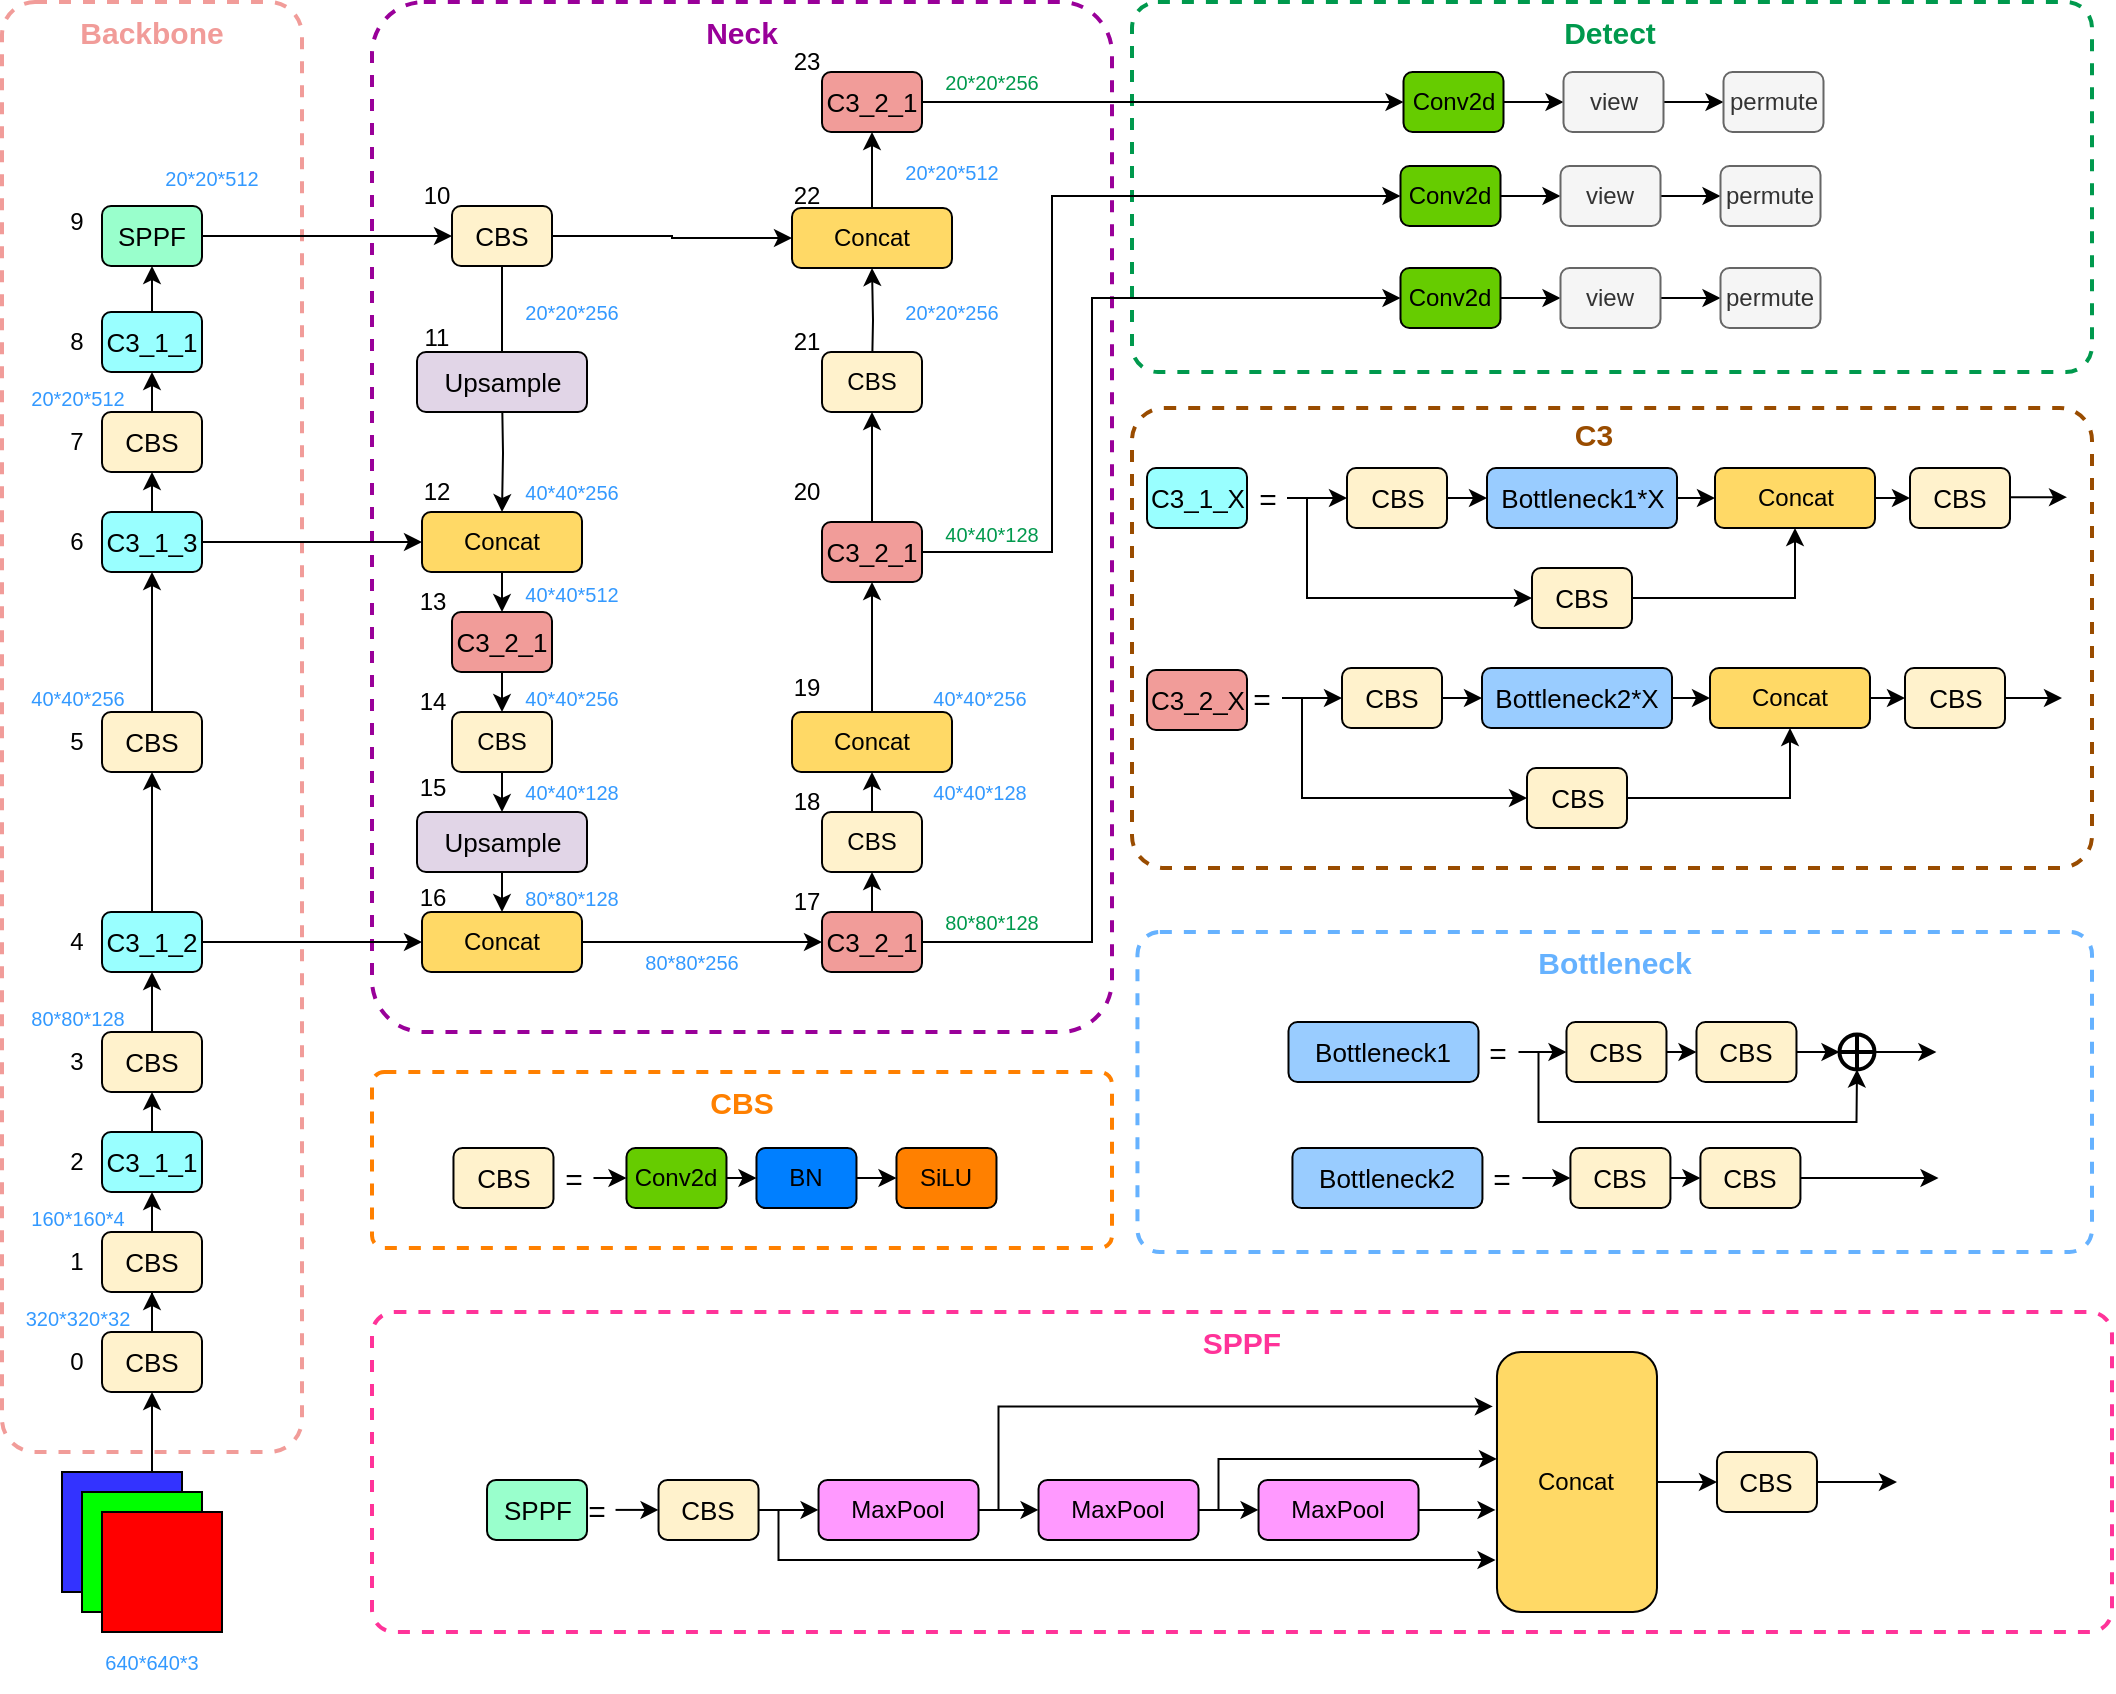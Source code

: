 <mxfile version="20.2.3" type="github">
  <diagram id="Ht1M8jgEwFfnCIfOTk4-" name="Page-1">
    <mxGraphModel dx="2249" dy="761" grid="1" gridSize="10" guides="1" tooltips="1" connect="1" arrows="1" fold="1" page="1" pageScale="1" pageWidth="827" pageHeight="1169" math="0" shadow="0">
      <root>
        <mxCell id="0" />
        <mxCell id="1" parent="0" />
        <mxCell id="IFNf2uhesNQWuGmL52Zz-282" value="" style="rounded=1;whiteSpace=wrap;html=1;shadow=0;dashed=1;fontSize=12;fontColor=#00994D;strokeColor=#FF3399;strokeWidth=2;fillColor=none;arcSize=7;" parent="1" vertex="1">
          <mxGeometry x="90" y="760" width="870" height="160" as="geometry" />
        </mxCell>
        <mxCell id="IFNf2uhesNQWuGmL52Zz-257" value="" style="rounded=1;whiteSpace=wrap;html=1;shadow=0;dashed=1;fontSize=12;fontColor=#00994D;strokeColor=#66B2FF;strokeWidth=2;fillColor=none;arcSize=7;" parent="1" vertex="1">
          <mxGeometry x="472.73" y="570" width="477.27" height="160" as="geometry" />
        </mxCell>
        <mxCell id="IFNf2uhesNQWuGmL52Zz-225" value="" style="rounded=1;whiteSpace=wrap;html=1;shadow=0;dashed=1;fontSize=12;fontColor=#00994D;strokeColor=#994C00;strokeWidth=2;fillColor=none;arcSize=7;" parent="1" vertex="1">
          <mxGeometry x="470" y="308" width="480" height="230" as="geometry" />
        </mxCell>
        <mxCell id="IFNf2uhesNQWuGmL52Zz-185" value="" style="rounded=1;whiteSpace=wrap;html=1;shadow=0;dashed=1;fontSize=12;fontColor=#00994D;strokeColor=#00994D;strokeWidth=2;fillColor=none;arcSize=7;" parent="1" vertex="1">
          <mxGeometry x="470" y="105" width="480" height="185" as="geometry" />
        </mxCell>
        <mxCell id="IFNf2uhesNQWuGmL52Zz-194" value="" style="rounded=1;whiteSpace=wrap;html=1;shadow=0;dashed=1;fontSize=12;fontColor=#00994D;strokeColor=#FF8000;strokeWidth=2;fillColor=none;arcSize=7;" parent="1" vertex="1">
          <mxGeometry x="90" y="640" width="370" height="88" as="geometry" />
        </mxCell>
        <mxCell id="IFNf2uhesNQWuGmL52Zz-183" value="" style="rounded=1;whiteSpace=wrap;html=1;shadow=0;dashed=1;fontSize=12;fontColor=#00994D;strokeColor=#990099;strokeWidth=2;fillColor=none;arcSize=7;" parent="1" vertex="1">
          <mxGeometry x="90" y="105" width="370" height="515" as="geometry" />
        </mxCell>
        <mxCell id="IFNf2uhesNQWuGmL52Zz-66" value="" style="rounded=1;whiteSpace=wrap;html=1;shadow=0;strokeColor=#F19C99;fillColor=none;dashed=1;strokeWidth=2;arcSize=11;" parent="1" vertex="1">
          <mxGeometry x="-95" y="105" width="150" height="725" as="geometry" />
        </mxCell>
        <mxCell id="IFNf2uhesNQWuGmL52Zz-21" value="" style="edgeStyle=orthogonalEdgeStyle;rounded=0;orthogonalLoop=1;jettySize=auto;html=1;fontSize=13;" parent="1" source="IFNf2uhesNQWuGmL52Zz-1" target="IFNf2uhesNQWuGmL52Zz-6" edge="1">
          <mxGeometry relative="1" as="geometry" />
        </mxCell>
        <mxCell id="IFNf2uhesNQWuGmL52Zz-1" value="CBS" style="rounded=1;whiteSpace=wrap;html=1;fillColor=#fff2cc;strokeColor=#000000;fontSize=13;" parent="1" vertex="1">
          <mxGeometry x="-45" y="770" width="50" height="30" as="geometry" />
        </mxCell>
        <mxCell id="IFNf2uhesNQWuGmL52Zz-2" value="" style="whiteSpace=wrap;html=1;aspect=fixed;fillColor=#3333FF;strokeColor=#000000;rounded=0;shadow=0;" parent="1" vertex="1">
          <mxGeometry x="-65" y="840" width="60" height="60" as="geometry" />
        </mxCell>
        <mxCell id="IFNf2uhesNQWuGmL52Zz-3" value="" style="whiteSpace=wrap;html=1;aspect=fixed;fillColor=#00FF00;strokeColor=#000000;rounded=0;" parent="1" vertex="1">
          <mxGeometry x="-55" y="850" width="60" height="60" as="geometry" />
        </mxCell>
        <mxCell id="IFNf2uhesNQWuGmL52Zz-4" value="" style="whiteSpace=wrap;html=1;aspect=fixed;fillColor=#FF0000;strokeColor=#000000;rounded=0;" parent="1" vertex="1">
          <mxGeometry x="-45" y="860" width="60" height="60" as="geometry" />
        </mxCell>
        <mxCell id="IFNf2uhesNQWuGmL52Zz-47" style="edgeStyle=orthogonalEdgeStyle;rounded=0;orthogonalLoop=1;jettySize=auto;html=1;exitX=0.5;exitY=0;exitDx=0;exitDy=0;entryX=0.5;entryY=1;entryDx=0;entryDy=0;fontSize=13;" parent="1" source="IFNf2uhesNQWuGmL52Zz-5" target="IFNf2uhesNQWuGmL52Zz-7" edge="1">
          <mxGeometry relative="1" as="geometry" />
        </mxCell>
        <mxCell id="IFNf2uhesNQWuGmL52Zz-5" value="C3_1_1" style="rounded=1;whiteSpace=wrap;html=1;fillColor=#99FFFF;strokeColor=#000000;fontSize=13;" parent="1" vertex="1">
          <mxGeometry x="-45" y="670" width="50" height="30" as="geometry" />
        </mxCell>
        <mxCell id="IFNf2uhesNQWuGmL52Zz-46" style="edgeStyle=orthogonalEdgeStyle;rounded=0;orthogonalLoop=1;jettySize=auto;html=1;exitX=0.5;exitY=0;exitDx=0;exitDy=0;entryX=0.5;entryY=1;entryDx=0;entryDy=0;fontSize=13;" parent="1" source="IFNf2uhesNQWuGmL52Zz-6" target="IFNf2uhesNQWuGmL52Zz-5" edge="1">
          <mxGeometry relative="1" as="geometry" />
        </mxCell>
        <mxCell id="IFNf2uhesNQWuGmL52Zz-6" value="CBS" style="rounded=1;whiteSpace=wrap;html=1;fillColor=#fff2cc;strokeColor=#000000;fontSize=13;" parent="1" vertex="1">
          <mxGeometry x="-45" y="720" width="50" height="30" as="geometry" />
        </mxCell>
        <mxCell id="IFNf2uhesNQWuGmL52Zz-48" style="edgeStyle=orthogonalEdgeStyle;rounded=0;orthogonalLoop=1;jettySize=auto;html=1;exitX=0.5;exitY=0;exitDx=0;exitDy=0;entryX=0.5;entryY=1;entryDx=0;entryDy=0;fontSize=13;" parent="1" source="IFNf2uhesNQWuGmL52Zz-7" target="IFNf2uhesNQWuGmL52Zz-16" edge="1">
          <mxGeometry relative="1" as="geometry" />
        </mxCell>
        <mxCell id="IFNf2uhesNQWuGmL52Zz-7" value="CBS" style="rounded=1;whiteSpace=wrap;html=1;fillColor=#fff2cc;strokeColor=#000000;fontSize=13;" parent="1" vertex="1">
          <mxGeometry x="-45" y="620" width="50" height="30" as="geometry" />
        </mxCell>
        <mxCell id="IFNf2uhesNQWuGmL52Zz-80" style="edgeStyle=orthogonalEdgeStyle;rounded=0;orthogonalLoop=1;jettySize=auto;html=1;exitX=1;exitY=0.5;exitDx=0;exitDy=0;fontSize=13;fontColor=#3399FF;" parent="1" source="IFNf2uhesNQWuGmL52Zz-8" target="IFNf2uhesNQWuGmL52Zz-79" edge="1">
          <mxGeometry relative="1" as="geometry" />
        </mxCell>
        <mxCell id="IFNf2uhesNQWuGmL52Zz-8" value="SPPF" style="rounded=1;whiteSpace=wrap;html=1;fillColor=#99FFCC;strokeColor=#000000;fontSize=13;" parent="1" vertex="1">
          <mxGeometry x="-45" y="207" width="50" height="30" as="geometry" />
        </mxCell>
        <mxCell id="IFNf2uhesNQWuGmL52Zz-142" style="edgeStyle=orthogonalEdgeStyle;rounded=0;orthogonalLoop=1;jettySize=auto;html=1;exitX=1;exitY=0.5;exitDx=0;exitDy=0;fontSize=12;fontColor=#00994D;entryX=0;entryY=0.5;entryDx=0;entryDy=0;" parent="1" source="IFNf2uhesNQWuGmL52Zz-9" target="IFNf2uhesNQWuGmL52Zz-33" edge="1">
          <mxGeometry relative="1" as="geometry">
            <mxPoint x="685.75" y="144.957" as="targetPoint" />
          </mxGeometry>
        </mxCell>
        <mxCell id="IFNf2uhesNQWuGmL52Zz-9" value="Conv2d" style="rounded=1;whiteSpace=wrap;html=1;fillColor=#66CC00;strokeColor=#000000;" parent="1" vertex="1">
          <mxGeometry x="605.75" y="140" width="50" height="30" as="geometry" />
        </mxCell>
        <mxCell id="IFNf2uhesNQWuGmL52Zz-120" style="edgeStyle=orthogonalEdgeStyle;rounded=0;orthogonalLoop=1;jettySize=auto;html=1;exitX=0.5;exitY=0;exitDx=0;exitDy=0;entryX=0.5;entryY=1;entryDx=0;entryDy=0;fontSize=12;fontColor=#3399FF;" parent="1" source="IFNf2uhesNQWuGmL52Zz-10" target="IFNf2uhesNQWuGmL52Zz-109" edge="1">
          <mxGeometry relative="1" as="geometry" />
        </mxCell>
        <mxCell id="IFNf2uhesNQWuGmL52Zz-10" value="CBS" style="rounded=1;whiteSpace=wrap;html=1;fillColor=#fff2cc;strokeColor=#000000;" parent="1" vertex="1">
          <mxGeometry x="315" y="510" width="50" height="30" as="geometry" />
        </mxCell>
        <mxCell id="IFNf2uhesNQWuGmL52Zz-123" style="edgeStyle=orthogonalEdgeStyle;rounded=0;orthogonalLoop=1;jettySize=auto;html=1;exitX=0.5;exitY=0;exitDx=0;exitDy=0;entryX=0.5;entryY=1;entryDx=0;entryDy=0;fontSize=12;fontColor=#3399FF;" parent="1" target="IFNf2uhesNQWuGmL52Zz-107" edge="1">
          <mxGeometry relative="1" as="geometry">
            <mxPoint x="340" y="290" as="sourcePoint" />
          </mxGeometry>
        </mxCell>
        <mxCell id="IFNf2uhesNQWuGmL52Zz-11" value="CBS" style="rounded=1;whiteSpace=wrap;html=1;fillColor=#fff2cc;strokeColor=#000000;" parent="1" vertex="1">
          <mxGeometry x="315" y="280" width="50" height="30" as="geometry" />
        </mxCell>
        <mxCell id="IFNf2uhesNQWuGmL52Zz-96" style="edgeStyle=orthogonalEdgeStyle;rounded=0;orthogonalLoop=1;jettySize=auto;html=1;exitX=0.5;exitY=1;exitDx=0;exitDy=0;entryX=0.5;entryY=0;entryDx=0;entryDy=0;fontSize=13;fontColor=#3399FF;" parent="1" source="IFNf2uhesNQWuGmL52Zz-12" target="IFNf2uhesNQWuGmL52Zz-83" edge="1">
          <mxGeometry relative="1" as="geometry" />
        </mxCell>
        <mxCell id="IFNf2uhesNQWuGmL52Zz-12" value="CBS" style="rounded=1;whiteSpace=wrap;html=1;fillColor=#fff2cc;strokeColor=#000000;" parent="1" vertex="1">
          <mxGeometry x="130" y="460" width="50" height="30" as="geometry" />
        </mxCell>
        <mxCell id="IFNf2uhesNQWuGmL52Zz-91" style="edgeStyle=orthogonalEdgeStyle;rounded=0;orthogonalLoop=1;jettySize=auto;html=1;exitX=0.5;exitY=1;exitDx=0;exitDy=0;entryX=0.5;entryY=0;entryDx=0;entryDy=0;fontSize=13;fontColor=#3399FF;" parent="1" source="IFNf2uhesNQWuGmL52Zz-13" target="IFNf2uhesNQWuGmL52Zz-82" edge="1">
          <mxGeometry relative="1" as="geometry" />
        </mxCell>
        <mxCell id="IFNf2uhesNQWuGmL52Zz-13" value="Concat" style="rounded=1;whiteSpace=wrap;html=1;fillColor=#FFD966;strokeColor=#000000;" parent="1" vertex="1">
          <mxGeometry x="115" y="360" width="80" height="30" as="geometry" />
        </mxCell>
        <mxCell id="IFNf2uhesNQWuGmL52Zz-52" style="edgeStyle=orthogonalEdgeStyle;rounded=0;orthogonalLoop=1;jettySize=auto;html=1;exitX=0.5;exitY=0;exitDx=0;exitDy=0;entryX=0.5;entryY=1;entryDx=0;entryDy=0;fontSize=13;" parent="1" source="IFNf2uhesNQWuGmL52Zz-14" target="IFNf2uhesNQWuGmL52Zz-18" edge="1">
          <mxGeometry relative="1" as="geometry" />
        </mxCell>
        <mxCell id="IFNf2uhesNQWuGmL52Zz-14" value="CBS" style="rounded=1;whiteSpace=wrap;html=1;fillColor=#fff2cc;strokeColor=#000000;fontSize=13;" parent="1" vertex="1">
          <mxGeometry x="-45" y="310" width="50" height="30" as="geometry" />
        </mxCell>
        <mxCell id="IFNf2uhesNQWuGmL52Zz-50" style="edgeStyle=orthogonalEdgeStyle;rounded=0;orthogonalLoop=1;jettySize=auto;html=1;exitX=0.5;exitY=0;exitDx=0;exitDy=0;entryX=0.5;entryY=1;entryDx=0;entryDy=0;fontSize=13;" parent="1" source="IFNf2uhesNQWuGmL52Zz-15" target="IFNf2uhesNQWuGmL52Zz-17" edge="1">
          <mxGeometry relative="1" as="geometry" />
        </mxCell>
        <mxCell id="IFNf2uhesNQWuGmL52Zz-15" value="CBS" style="rounded=1;whiteSpace=wrap;html=1;fillColor=#fff2cc;strokeColor=#000000;fontSize=13;" parent="1" vertex="1">
          <mxGeometry x="-45" y="460" width="50" height="30" as="geometry" />
        </mxCell>
        <mxCell id="IFNf2uhesNQWuGmL52Zz-49" style="edgeStyle=orthogonalEdgeStyle;rounded=0;orthogonalLoop=1;jettySize=auto;html=1;exitX=0.5;exitY=0;exitDx=0;exitDy=0;entryX=0.5;entryY=1;entryDx=0;entryDy=0;fontSize=13;" parent="1" source="IFNf2uhesNQWuGmL52Zz-16" target="IFNf2uhesNQWuGmL52Zz-15" edge="1">
          <mxGeometry relative="1" as="geometry" />
        </mxCell>
        <mxCell id="IFNf2uhesNQWuGmL52Zz-86" style="edgeStyle=orthogonalEdgeStyle;rounded=0;orthogonalLoop=1;jettySize=auto;html=1;exitX=1;exitY=0.5;exitDx=0;exitDy=0;entryX=0;entryY=0.5;entryDx=0;entryDy=0;fontSize=13;fontColor=#3399FF;" parent="1" source="IFNf2uhesNQWuGmL52Zz-16" target="IFNf2uhesNQWuGmL52Zz-84" edge="1">
          <mxGeometry relative="1" as="geometry" />
        </mxCell>
        <mxCell id="IFNf2uhesNQWuGmL52Zz-16" value="C3_1_2" style="rounded=1;whiteSpace=wrap;html=1;fillColor=#99FFFF;strokeColor=#000000;fontSize=13;" parent="1" vertex="1">
          <mxGeometry x="-45" y="560" width="50" height="30" as="geometry" />
        </mxCell>
        <mxCell id="IFNf2uhesNQWuGmL52Zz-51" style="edgeStyle=orthogonalEdgeStyle;rounded=0;orthogonalLoop=1;jettySize=auto;html=1;exitX=0.5;exitY=0;exitDx=0;exitDy=0;entryX=0.5;entryY=1;entryDx=0;entryDy=0;fontSize=13;" parent="1" source="IFNf2uhesNQWuGmL52Zz-17" target="IFNf2uhesNQWuGmL52Zz-14" edge="1">
          <mxGeometry relative="1" as="geometry" />
        </mxCell>
        <mxCell id="IFNf2uhesNQWuGmL52Zz-85" style="edgeStyle=orthogonalEdgeStyle;rounded=0;orthogonalLoop=1;jettySize=auto;html=1;exitX=1;exitY=0.5;exitDx=0;exitDy=0;entryX=0;entryY=0.5;entryDx=0;entryDy=0;fontSize=13;fontColor=#3399FF;" parent="1" source="IFNf2uhesNQWuGmL52Zz-17" target="IFNf2uhesNQWuGmL52Zz-13" edge="1">
          <mxGeometry relative="1" as="geometry" />
        </mxCell>
        <mxCell id="IFNf2uhesNQWuGmL52Zz-17" value="C3_1_3" style="rounded=1;whiteSpace=wrap;html=1;fillColor=#99FFFF;strokeColor=#000000;fontSize=13;" parent="1" vertex="1">
          <mxGeometry x="-45" y="360" width="50" height="30" as="geometry" />
        </mxCell>
        <mxCell id="IFNf2uhesNQWuGmL52Zz-63" style="edgeStyle=orthogonalEdgeStyle;rounded=0;orthogonalLoop=1;jettySize=auto;html=1;exitX=0.5;exitY=0;exitDx=0;exitDy=0;entryX=0.5;entryY=1;entryDx=0;entryDy=0;fontSize=13;" parent="1" source="IFNf2uhesNQWuGmL52Zz-18" target="IFNf2uhesNQWuGmL52Zz-8" edge="1">
          <mxGeometry relative="1" as="geometry" />
        </mxCell>
        <mxCell id="IFNf2uhesNQWuGmL52Zz-18" value="C3_1_1" style="rounded=1;whiteSpace=wrap;html=1;fillColor=#99FFFF;strokeColor=#000000;fontSize=13;" parent="1" vertex="1">
          <mxGeometry x="-45" y="260" width="50" height="30" as="geometry" />
        </mxCell>
        <mxCell id="IFNf2uhesNQWuGmL52Zz-150" style="edgeStyle=orthogonalEdgeStyle;rounded=0;orthogonalLoop=1;jettySize=auto;html=1;exitX=1;exitY=0.5;exitDx=0;exitDy=0;entryX=0;entryY=0.5;entryDx=0;entryDy=0;fontSize=12;fontColor=#00994D;" parent="1" source="IFNf2uhesNQWuGmL52Zz-33" target="IFNf2uhesNQWuGmL52Zz-147" edge="1">
          <mxGeometry relative="1" as="geometry" />
        </mxCell>
        <mxCell id="IFNf2uhesNQWuGmL52Zz-33" value="view" style="rounded=1;whiteSpace=wrap;html=1;fillColor=#f5f5f5;strokeColor=#666666;fontColor=#333333;" parent="1" vertex="1">
          <mxGeometry x="685.75" y="140" width="50" height="30" as="geometry" />
        </mxCell>
        <mxCell id="IFNf2uhesNQWuGmL52Zz-36" value="" style="whiteSpace=wrap;html=1;aspect=fixed;fillColor=#3333FF;strokeColor=#000000;rounded=0;shadow=0;" parent="1" vertex="1">
          <mxGeometry x="-65" y="840" width="60" height="60" as="geometry" />
        </mxCell>
        <mxCell id="IFNf2uhesNQWuGmL52Zz-37" value="" style="whiteSpace=wrap;html=1;aspect=fixed;fillColor=#00FF00;strokeColor=#000000;rounded=0;" parent="1" vertex="1">
          <mxGeometry x="-55" y="850" width="60" height="60" as="geometry" />
        </mxCell>
        <mxCell id="IFNf2uhesNQWuGmL52Zz-38" value="" style="whiteSpace=wrap;html=1;aspect=fixed;fillColor=#FF0000;strokeColor=#000000;rounded=0;" parent="1" vertex="1">
          <mxGeometry x="-45" y="860" width="60" height="60" as="geometry" />
        </mxCell>
        <mxCell id="IFNf2uhesNQWuGmL52Zz-43" value="" style="endArrow=classic;html=1;rounded=0;exitX=0.75;exitY=0;exitDx=0;exitDy=0;entryX=0.5;entryY=1;entryDx=0;entryDy=0;fontSize=13;" parent="1" source="IFNf2uhesNQWuGmL52Zz-36" target="IFNf2uhesNQWuGmL52Zz-1" edge="1">
          <mxGeometry width="50" height="50" relative="1" as="geometry">
            <mxPoint x="620" y="380" as="sourcePoint" />
            <mxPoint x="670" y="330" as="targetPoint" />
          </mxGeometry>
        </mxCell>
        <mxCell id="IFNf2uhesNQWuGmL52Zz-53" value="0" style="text;html=1;strokeColor=none;fillColor=none;align=center;verticalAlign=middle;whiteSpace=wrap;rounded=0;shadow=0;fontSize=12;" parent="1" vertex="1">
          <mxGeometry x="-65" y="770" width="15" height="30" as="geometry" />
        </mxCell>
        <mxCell id="IFNf2uhesNQWuGmL52Zz-54" value="5" style="text;html=1;strokeColor=none;fillColor=none;align=center;verticalAlign=middle;whiteSpace=wrap;rounded=0;shadow=0;fontSize=12;" parent="1" vertex="1">
          <mxGeometry x="-65" y="460" width="15" height="30" as="geometry" />
        </mxCell>
        <mxCell id="IFNf2uhesNQWuGmL52Zz-55" value="4" style="text;html=1;strokeColor=none;fillColor=none;align=center;verticalAlign=middle;whiteSpace=wrap;rounded=0;shadow=0;fontSize=12;" parent="1" vertex="1">
          <mxGeometry x="-65" y="560" width="15" height="30" as="geometry" />
        </mxCell>
        <mxCell id="IFNf2uhesNQWuGmL52Zz-56" value="3" style="text;html=1;strokeColor=none;fillColor=none;align=center;verticalAlign=middle;whiteSpace=wrap;rounded=0;shadow=0;fontSize=12;" parent="1" vertex="1">
          <mxGeometry x="-65" y="620" width="15" height="30" as="geometry" />
        </mxCell>
        <mxCell id="IFNf2uhesNQWuGmL52Zz-57" value="2" style="text;html=1;strokeColor=none;fillColor=none;align=center;verticalAlign=middle;whiteSpace=wrap;rounded=0;shadow=0;fontSize=12;" parent="1" vertex="1">
          <mxGeometry x="-65" y="670" width="15" height="30" as="geometry" />
        </mxCell>
        <mxCell id="IFNf2uhesNQWuGmL52Zz-58" value="1" style="text;html=1;strokeColor=none;fillColor=none;align=center;verticalAlign=middle;whiteSpace=wrap;rounded=0;shadow=0;fontSize=12;" parent="1" vertex="1">
          <mxGeometry x="-65" y="720" width="15" height="30" as="geometry" />
        </mxCell>
        <mxCell id="IFNf2uhesNQWuGmL52Zz-59" value="9" style="text;html=1;strokeColor=none;fillColor=none;align=center;verticalAlign=middle;whiteSpace=wrap;rounded=0;shadow=0;fontSize=12;" parent="1" vertex="1">
          <mxGeometry x="-65" y="200" width="15" height="30" as="geometry" />
        </mxCell>
        <mxCell id="IFNf2uhesNQWuGmL52Zz-60" value="8" style="text;html=1;strokeColor=none;fillColor=none;align=center;verticalAlign=middle;whiteSpace=wrap;rounded=0;shadow=0;fontSize=12;" parent="1" vertex="1">
          <mxGeometry x="-65" y="260" width="15" height="30" as="geometry" />
        </mxCell>
        <mxCell id="IFNf2uhesNQWuGmL52Zz-61" value="7" style="text;html=1;strokeColor=none;fillColor=none;align=center;verticalAlign=middle;whiteSpace=wrap;rounded=0;shadow=0;fontSize=12;" parent="1" vertex="1">
          <mxGeometry x="-65" y="310" width="15" height="30" as="geometry" />
        </mxCell>
        <mxCell id="IFNf2uhesNQWuGmL52Zz-62" value="6" style="text;html=1;strokeColor=none;fillColor=none;align=center;verticalAlign=middle;whiteSpace=wrap;rounded=0;shadow=0;fontSize=12;" parent="1" vertex="1">
          <mxGeometry x="-65" y="360" width="15" height="30" as="geometry" />
        </mxCell>
        <mxCell id="IFNf2uhesNQWuGmL52Zz-67" value="&lt;font size=&quot;1&quot; color=&quot;#f19c99&quot;&gt;&lt;b style=&quot;font-size: 15px;&quot;&gt;Backbone&lt;/b&gt;&lt;/font&gt;" style="text;html=1;strokeColor=none;fillColor=none;align=center;verticalAlign=middle;whiteSpace=wrap;rounded=0;shadow=0;dashed=1;" parent="1" vertex="1">
          <mxGeometry x="-60" y="105" width="80" height="30" as="geometry" />
        </mxCell>
        <mxCell id="IFNf2uhesNQWuGmL52Zz-68" value="&lt;font color=&quot;#3399ff&quot; style=&quot;font-size: 10px;&quot;&gt;20*20*256&lt;/font&gt;" style="text;html=1;strokeColor=none;fillColor=none;align=center;verticalAlign=middle;whiteSpace=wrap;rounded=0;shadow=0;dashed=1;fontColor=#F19C99;" parent="1" vertex="1">
          <mxGeometry x="160" y="245" width="60" height="30" as="geometry" />
        </mxCell>
        <mxCell id="IFNf2uhesNQWuGmL52Zz-69" value="&lt;font color=&quot;#3399ff&quot; style=&quot;font-size: 10px;&quot;&gt;40*40*128&lt;/font&gt;" style="text;html=1;strokeColor=none;fillColor=none;align=center;verticalAlign=middle;whiteSpace=wrap;rounded=0;shadow=0;dashed=1;fontColor=#F19C99;" parent="1" vertex="1">
          <mxGeometry x="160" y="485" width="60" height="30" as="geometry" />
        </mxCell>
        <mxCell id="IFNf2uhesNQWuGmL52Zz-70" value="&lt;font color=&quot;#3399ff&quot; style=&quot;font-size: 10px;&quot;&gt;40*40*256&lt;/font&gt;" style="text;html=1;strokeColor=none;fillColor=none;align=center;verticalAlign=middle;whiteSpace=wrap;rounded=0;shadow=0;dashed=1;fontColor=#F19C99;" parent="1" vertex="1">
          <mxGeometry x="160" y="443" width="60" height="20" as="geometry" />
        </mxCell>
        <mxCell id="IFNf2uhesNQWuGmL52Zz-71" value="&lt;font color=&quot;#3399ff&quot; style=&quot;font-size: 10px;&quot;&gt;640*640*3&lt;/font&gt;" style="text;html=1;strokeColor=none;fillColor=none;align=center;verticalAlign=middle;whiteSpace=wrap;rounded=0;shadow=0;dashed=1;fontColor=#F19C99;" parent="1" vertex="1">
          <mxGeometry x="-50" y="920" width="60" height="30" as="geometry" />
        </mxCell>
        <mxCell id="IFNf2uhesNQWuGmL52Zz-72" value="&lt;font color=&quot;#3399ff&quot; style=&quot;font-size: 10px;&quot;&gt;40*40*256&lt;/font&gt;" style="text;html=1;strokeColor=none;fillColor=none;align=center;verticalAlign=middle;whiteSpace=wrap;rounded=0;shadow=0;dashed=1;fontColor=#F19C99;" parent="1" vertex="1">
          <mxGeometry x="-87.5" y="438" width="60" height="30" as="geometry" />
        </mxCell>
        <mxCell id="IFNf2uhesNQWuGmL52Zz-73" value="&lt;font color=&quot;#3399ff&quot; style=&quot;font-size: 10px;&quot;&gt;20*20*512&lt;/font&gt;" style="text;html=1;strokeColor=none;fillColor=none;align=center;verticalAlign=middle;whiteSpace=wrap;rounded=0;shadow=0;dashed=1;fontColor=#F19C99;" parent="1" vertex="1">
          <mxGeometry x="-87.5" y="288" width="60" height="30" as="geometry" />
        </mxCell>
        <mxCell id="IFNf2uhesNQWuGmL52Zz-74" value="&lt;font color=&quot;#3399ff&quot; style=&quot;font-size: 10px;&quot;&gt;40*40*512&lt;/font&gt;" style="text;html=1;strokeColor=none;fillColor=none;align=center;verticalAlign=middle;whiteSpace=wrap;rounded=0;shadow=0;dashed=1;fontColor=#F19C99;" parent="1" vertex="1">
          <mxGeometry x="160" y="386" width="60" height="30" as="geometry" />
        </mxCell>
        <mxCell id="IFNf2uhesNQWuGmL52Zz-75" value="&lt;font color=&quot;#3399ff&quot; style=&quot;font-size: 10px;&quot;&gt;20*20*512&lt;/font&gt;" style="text;html=1;strokeColor=none;fillColor=none;align=center;verticalAlign=middle;whiteSpace=wrap;rounded=0;shadow=0;dashed=1;fontColor=#F19C99;" parent="1" vertex="1">
          <mxGeometry x="-20" y="178" width="60" height="30" as="geometry" />
        </mxCell>
        <mxCell id="IFNf2uhesNQWuGmL52Zz-76" value="&lt;font color=&quot;#3399ff&quot; style=&quot;font-size: 10px;&quot;&gt;320*320*32&lt;/font&gt;" style="text;html=1;strokeColor=none;fillColor=none;align=center;verticalAlign=middle;whiteSpace=wrap;rounded=0;shadow=0;dashed=1;fontColor=#F19C99;" parent="1" vertex="1">
          <mxGeometry x="-87.5" y="748" width="60" height="30" as="geometry" />
        </mxCell>
        <mxCell id="IFNf2uhesNQWuGmL52Zz-77" value="&lt;font color=&quot;#3399ff&quot; style=&quot;font-size: 10px;&quot;&gt;160*160*4&lt;/font&gt;" style="text;html=1;strokeColor=none;fillColor=none;align=center;verticalAlign=middle;whiteSpace=wrap;rounded=0;shadow=0;dashed=1;fontColor=#F19C99;" parent="1" vertex="1">
          <mxGeometry x="-87.5" y="698" width="60" height="30" as="geometry" />
        </mxCell>
        <mxCell id="IFNf2uhesNQWuGmL52Zz-78" value="&lt;font color=&quot;#3399ff&quot; style=&quot;font-size: 10px;&quot;&gt;80*80*128&lt;/font&gt;" style="text;html=1;strokeColor=none;fillColor=none;align=center;verticalAlign=middle;whiteSpace=wrap;rounded=0;shadow=0;dashed=1;fontColor=#F19C99;" parent="1" vertex="1">
          <mxGeometry x="-87.5" y="598" width="60" height="30" as="geometry" />
        </mxCell>
        <mxCell id="IFNf2uhesNQWuGmL52Zz-89" style="edgeStyle=orthogonalEdgeStyle;rounded=0;orthogonalLoop=1;jettySize=auto;html=1;exitX=0.5;exitY=1;exitDx=0;exitDy=0;entryX=0.5;entryY=0;entryDx=0;entryDy=0;fontSize=13;fontColor=#3399FF;" parent="1" source="IFNf2uhesNQWuGmL52Zz-79" edge="1">
          <mxGeometry relative="1" as="geometry">
            <mxPoint x="155" y="290" as="targetPoint" />
          </mxGeometry>
        </mxCell>
        <mxCell id="IFNf2uhesNQWuGmL52Zz-132" style="edgeStyle=orthogonalEdgeStyle;rounded=0;orthogonalLoop=1;jettySize=auto;html=1;exitX=1;exitY=0.5;exitDx=0;exitDy=0;entryX=0;entryY=0.5;entryDx=0;entryDy=0;fontSize=12;fontColor=#00994D;" parent="1" source="IFNf2uhesNQWuGmL52Zz-79" target="IFNf2uhesNQWuGmL52Zz-107" edge="1">
          <mxGeometry relative="1" as="geometry" />
        </mxCell>
        <mxCell id="IFNf2uhesNQWuGmL52Zz-79" value="CBS" style="rounded=1;whiteSpace=wrap;html=1;fillColor=#fff2cc;strokeColor=#000000;fontSize=13;" parent="1" vertex="1">
          <mxGeometry x="130" y="207" width="50" height="30" as="geometry" />
        </mxCell>
        <mxCell id="IFNf2uhesNQWuGmL52Zz-90" style="edgeStyle=orthogonalEdgeStyle;rounded=0;orthogonalLoop=1;jettySize=auto;html=1;exitX=0.5;exitY=1;exitDx=0;exitDy=0;entryX=0.5;entryY=0;entryDx=0;entryDy=0;fontSize=13;fontColor=#3399FF;" parent="1" target="IFNf2uhesNQWuGmL52Zz-13" edge="1">
          <mxGeometry relative="1" as="geometry">
            <mxPoint x="155" y="300.0" as="sourcePoint" />
          </mxGeometry>
        </mxCell>
        <mxCell id="IFNf2uhesNQWuGmL52Zz-92" style="edgeStyle=orthogonalEdgeStyle;rounded=0;orthogonalLoop=1;jettySize=auto;html=1;exitX=0.5;exitY=1;exitDx=0;exitDy=0;entryX=0.5;entryY=0;entryDx=0;entryDy=0;fontSize=13;fontColor=#3399FF;" parent="1" source="IFNf2uhesNQWuGmL52Zz-82" target="IFNf2uhesNQWuGmL52Zz-12" edge="1">
          <mxGeometry relative="1" as="geometry" />
        </mxCell>
        <mxCell id="IFNf2uhesNQWuGmL52Zz-82" value="C3_2_1" style="rounded=1;whiteSpace=wrap;html=1;fillColor=#F19C99;strokeColor=#000000;fontSize=13;" parent="1" vertex="1">
          <mxGeometry x="130" y="410" width="50" height="30" as="geometry" />
        </mxCell>
        <mxCell id="IFNf2uhesNQWuGmL52Zz-94" style="edgeStyle=orthogonalEdgeStyle;rounded=0;orthogonalLoop=1;jettySize=auto;html=1;exitX=0.5;exitY=1;exitDx=0;exitDy=0;entryX=0.5;entryY=0;entryDx=0;entryDy=0;fontSize=13;fontColor=#3399FF;" parent="1" source="IFNf2uhesNQWuGmL52Zz-83" target="IFNf2uhesNQWuGmL52Zz-84" edge="1">
          <mxGeometry relative="1" as="geometry" />
        </mxCell>
        <mxCell id="IFNf2uhesNQWuGmL52Zz-83" value="Upsample" style="rounded=1;whiteSpace=wrap;html=1;fillColor=#e1d5e7;strokeColor=#000000;fontSize=13;" parent="1" vertex="1">
          <mxGeometry x="112.5" y="510" width="85" height="30" as="geometry" />
        </mxCell>
        <mxCell id="IFNf2uhesNQWuGmL52Zz-118" style="edgeStyle=orthogonalEdgeStyle;rounded=0;orthogonalLoop=1;jettySize=auto;html=1;exitX=1;exitY=0.5;exitDx=0;exitDy=0;entryX=0;entryY=0.5;entryDx=0;entryDy=0;fontSize=12;fontColor=#3399FF;" parent="1" source="IFNf2uhesNQWuGmL52Zz-84" target="IFNf2uhesNQWuGmL52Zz-110" edge="1">
          <mxGeometry relative="1" as="geometry" />
        </mxCell>
        <mxCell id="IFNf2uhesNQWuGmL52Zz-84" value="Concat" style="rounded=1;whiteSpace=wrap;html=1;fillColor=#FFD966;strokeColor=#000000;" parent="1" vertex="1">
          <mxGeometry x="115" y="560" width="80" height="30" as="geometry" />
        </mxCell>
        <mxCell id="IFNf2uhesNQWuGmL52Zz-95" value="Upsample" style="rounded=1;whiteSpace=wrap;html=1;fillColor=#e1d5e7;strokeColor=#000000;fontSize=13;" parent="1" vertex="1">
          <mxGeometry x="112.5" y="280" width="85" height="30" as="geometry" />
        </mxCell>
        <mxCell id="IFNf2uhesNQWuGmL52Zz-97" value="10" style="text;html=1;strokeColor=none;fillColor=none;align=center;verticalAlign=middle;whiteSpace=wrap;rounded=0;shadow=0;fontSize=12;" parent="1" vertex="1">
          <mxGeometry x="115" y="187" width="15" height="30" as="geometry" />
        </mxCell>
        <mxCell id="IFNf2uhesNQWuGmL52Zz-99" value="12" style="text;html=1;strokeColor=none;fillColor=none;align=center;verticalAlign=middle;whiteSpace=wrap;rounded=0;shadow=0;fontSize=12;" parent="1" vertex="1">
          <mxGeometry x="115" y="335" width="15" height="30" as="geometry" />
        </mxCell>
        <mxCell id="IFNf2uhesNQWuGmL52Zz-100" value="15" style="text;html=1;strokeColor=none;fillColor=none;align=center;verticalAlign=middle;whiteSpace=wrap;rounded=0;shadow=0;fontSize=12;" parent="1" vertex="1">
          <mxGeometry x="112.5" y="483" width="15" height="30" as="geometry" />
        </mxCell>
        <mxCell id="IFNf2uhesNQWuGmL52Zz-101" value="14" style="text;html=1;strokeColor=none;fillColor=none;align=center;verticalAlign=middle;whiteSpace=wrap;rounded=0;shadow=0;fontSize=12;" parent="1" vertex="1">
          <mxGeometry x="112.5" y="440" width="15" height="30" as="geometry" />
        </mxCell>
        <mxCell id="IFNf2uhesNQWuGmL52Zz-102" value="13" style="text;html=1;strokeColor=none;fillColor=none;align=center;verticalAlign=middle;whiteSpace=wrap;rounded=0;shadow=0;fontSize=12;" parent="1" vertex="1">
          <mxGeometry x="112.5" y="390" width="15" height="30" as="geometry" />
        </mxCell>
        <mxCell id="IFNf2uhesNQWuGmL52Zz-103" value="11" style="text;html=1;strokeColor=none;fillColor=none;align=center;verticalAlign=middle;whiteSpace=wrap;rounded=0;shadow=0;fontSize=12;" parent="1" vertex="1">
          <mxGeometry x="115" y="258" width="15" height="30" as="geometry" />
        </mxCell>
        <mxCell id="IFNf2uhesNQWuGmL52Zz-104" value="16" style="text;html=1;strokeColor=none;fillColor=none;align=center;verticalAlign=middle;whiteSpace=wrap;rounded=0;shadow=0;fontSize=12;" parent="1" vertex="1">
          <mxGeometry x="112.5" y="538" width="15" height="30" as="geometry" />
        </mxCell>
        <mxCell id="IFNf2uhesNQWuGmL52Zz-105" value="&lt;font color=&quot;#3399ff&quot; style=&quot;font-size: 10px;&quot;&gt;40*40*256&lt;/font&gt;" style="text;html=1;strokeColor=none;fillColor=none;align=center;verticalAlign=middle;whiteSpace=wrap;rounded=0;shadow=0;dashed=1;fontColor=#F19C99;" parent="1" vertex="1">
          <mxGeometry x="160" y="335" width="60" height="30" as="geometry" />
        </mxCell>
        <mxCell id="IFNf2uhesNQWuGmL52Zz-106" value="&lt;font color=&quot;#3399ff&quot; style=&quot;font-size: 10px;&quot;&gt;80*80*128&lt;/font&gt;" style="text;html=1;strokeColor=none;fillColor=none;align=center;verticalAlign=middle;whiteSpace=wrap;rounded=0;shadow=0;dashed=1;fontColor=#F19C99;" parent="1" vertex="1">
          <mxGeometry x="160" y="538" width="60" height="30" as="geometry" />
        </mxCell>
        <mxCell id="IFNf2uhesNQWuGmL52Zz-134" style="edgeStyle=orthogonalEdgeStyle;rounded=0;orthogonalLoop=1;jettySize=auto;html=1;exitX=0.5;exitY=0;exitDx=0;exitDy=0;entryX=0.5;entryY=1;entryDx=0;entryDy=0;fontSize=12;fontColor=#00994D;" parent="1" source="IFNf2uhesNQWuGmL52Zz-107" target="IFNf2uhesNQWuGmL52Zz-133" edge="1">
          <mxGeometry relative="1" as="geometry" />
        </mxCell>
        <mxCell id="IFNf2uhesNQWuGmL52Zz-107" value="Concat" style="rounded=1;whiteSpace=wrap;html=1;fillColor=#FFD966;strokeColor=#000000;" parent="1" vertex="1">
          <mxGeometry x="300" y="208" width="80" height="30" as="geometry" />
        </mxCell>
        <mxCell id="IFNf2uhesNQWuGmL52Zz-122" style="edgeStyle=orthogonalEdgeStyle;rounded=0;orthogonalLoop=1;jettySize=auto;html=1;exitX=0.5;exitY=0;exitDx=0;exitDy=0;entryX=0.5;entryY=1;entryDx=0;entryDy=0;fontSize=12;fontColor=#3399FF;" parent="1" source="IFNf2uhesNQWuGmL52Zz-108" target="IFNf2uhesNQWuGmL52Zz-11" edge="1">
          <mxGeometry relative="1" as="geometry" />
        </mxCell>
        <mxCell id="IFNf2uhesNQWuGmL52Zz-140" style="edgeStyle=orthogonalEdgeStyle;rounded=0;orthogonalLoop=1;jettySize=auto;html=1;exitX=1;exitY=0.5;exitDx=0;exitDy=0;entryX=0;entryY=0.5;entryDx=0;entryDy=0;fontSize=12;fontColor=#00994D;" parent="1" source="IFNf2uhesNQWuGmL52Zz-108" target="IFNf2uhesNQWuGmL52Zz-137" edge="1">
          <mxGeometry relative="1" as="geometry">
            <Array as="points">
              <mxPoint x="430" y="380" />
              <mxPoint x="430" y="202" />
            </Array>
          </mxGeometry>
        </mxCell>
        <mxCell id="IFNf2uhesNQWuGmL52Zz-108" value="C3_2_1" style="rounded=1;whiteSpace=wrap;html=1;fillColor=#F19C99;strokeColor=#000000;fontSize=13;" parent="1" vertex="1">
          <mxGeometry x="315" y="365" width="50" height="30" as="geometry" />
        </mxCell>
        <mxCell id="IFNf2uhesNQWuGmL52Zz-121" style="edgeStyle=orthogonalEdgeStyle;rounded=0;orthogonalLoop=1;jettySize=auto;html=1;exitX=0.5;exitY=0;exitDx=0;exitDy=0;entryX=0.5;entryY=1;entryDx=0;entryDy=0;fontSize=12;fontColor=#3399FF;" parent="1" source="IFNf2uhesNQWuGmL52Zz-109" target="IFNf2uhesNQWuGmL52Zz-108" edge="1">
          <mxGeometry relative="1" as="geometry" />
        </mxCell>
        <mxCell id="IFNf2uhesNQWuGmL52Zz-109" value="Concat" style="rounded=1;whiteSpace=wrap;html=1;fillColor=#FFD966;strokeColor=#000000;" parent="1" vertex="1">
          <mxGeometry x="300" y="460" width="80" height="30" as="geometry" />
        </mxCell>
        <mxCell id="IFNf2uhesNQWuGmL52Zz-119" style="edgeStyle=orthogonalEdgeStyle;rounded=0;orthogonalLoop=1;jettySize=auto;html=1;exitX=0.5;exitY=0;exitDx=0;exitDy=0;entryX=0.5;entryY=1;entryDx=0;entryDy=0;fontSize=12;fontColor=#3399FF;" parent="1" source="IFNf2uhesNQWuGmL52Zz-110" target="IFNf2uhesNQWuGmL52Zz-10" edge="1">
          <mxGeometry relative="1" as="geometry" />
        </mxCell>
        <mxCell id="IFNf2uhesNQWuGmL52Zz-139" style="edgeStyle=orthogonalEdgeStyle;rounded=0;orthogonalLoop=1;jettySize=auto;html=1;exitX=1;exitY=0.5;exitDx=0;exitDy=0;entryX=0;entryY=0.5;entryDx=0;entryDy=0;fontSize=12;fontColor=#00994D;" parent="1" source="IFNf2uhesNQWuGmL52Zz-110" target="IFNf2uhesNQWuGmL52Zz-138" edge="1">
          <mxGeometry relative="1" as="geometry">
            <Array as="points">
              <mxPoint x="450" y="575" />
              <mxPoint x="450" y="253" />
            </Array>
          </mxGeometry>
        </mxCell>
        <mxCell id="IFNf2uhesNQWuGmL52Zz-110" value="C3_2_1" style="rounded=1;whiteSpace=wrap;html=1;fillColor=#F19C99;strokeColor=#000000;fontSize=13;" parent="1" vertex="1">
          <mxGeometry x="315" y="560" width="50" height="30" as="geometry" />
        </mxCell>
        <mxCell id="IFNf2uhesNQWuGmL52Zz-111" value="22" style="text;html=1;strokeColor=none;fillColor=none;align=center;verticalAlign=middle;whiteSpace=wrap;rounded=0;shadow=0;fontSize=12;" parent="1" vertex="1">
          <mxGeometry x="300" y="187" width="15" height="30" as="geometry" />
        </mxCell>
        <mxCell id="IFNf2uhesNQWuGmL52Zz-112" value="21" style="text;html=1;strokeColor=none;fillColor=none;align=center;verticalAlign=middle;whiteSpace=wrap;rounded=0;shadow=0;fontSize=12;" parent="1" vertex="1">
          <mxGeometry x="300" y="260" width="15" height="30" as="geometry" />
        </mxCell>
        <mxCell id="IFNf2uhesNQWuGmL52Zz-114" value="20" style="text;html=1;strokeColor=none;fillColor=none;align=center;verticalAlign=middle;whiteSpace=wrap;rounded=0;shadow=0;fontSize=12;" parent="1" vertex="1">
          <mxGeometry x="300" y="335" width="15" height="30" as="geometry" />
        </mxCell>
        <mxCell id="IFNf2uhesNQWuGmL52Zz-115" value="17" style="text;html=1;strokeColor=none;fillColor=none;align=center;verticalAlign=middle;whiteSpace=wrap;rounded=0;shadow=0;fontSize=12;" parent="1" vertex="1">
          <mxGeometry x="300" y="540" width="15" height="30" as="geometry" />
        </mxCell>
        <mxCell id="IFNf2uhesNQWuGmL52Zz-116" value="18" style="text;html=1;strokeColor=none;fillColor=none;align=center;verticalAlign=middle;whiteSpace=wrap;rounded=0;shadow=0;fontSize=12;" parent="1" vertex="1">
          <mxGeometry x="300" y="490" width="15" height="30" as="geometry" />
        </mxCell>
        <mxCell id="IFNf2uhesNQWuGmL52Zz-117" value="19" style="text;html=1;strokeColor=none;fillColor=none;align=center;verticalAlign=middle;whiteSpace=wrap;rounded=0;shadow=0;fontSize=12;" parent="1" vertex="1">
          <mxGeometry x="300" y="433" width="15" height="30" as="geometry" />
        </mxCell>
        <mxCell id="IFNf2uhesNQWuGmL52Zz-124" value="&lt;font color=&quot;#3399ff&quot; style=&quot;font-size: 10px;&quot;&gt;80*80*256&lt;/font&gt;" style="text;html=1;strokeColor=none;fillColor=none;align=center;verticalAlign=middle;whiteSpace=wrap;rounded=0;shadow=0;dashed=1;fontColor=#F19C99;" parent="1" vertex="1">
          <mxGeometry x="220" y="570" width="60" height="30" as="geometry" />
        </mxCell>
        <mxCell id="IFNf2uhesNQWuGmL52Zz-125" value="&lt;font color=&quot;#00994d&quot; style=&quot;font-size: 10px;&quot;&gt;80*80*128&lt;/font&gt;" style="text;html=1;strokeColor=none;fillColor=none;align=center;verticalAlign=middle;whiteSpace=wrap;rounded=0;shadow=0;dashed=1;fontColor=#F19C99;" parent="1" vertex="1">
          <mxGeometry x="370" y="550" width="60" height="30" as="geometry" />
        </mxCell>
        <mxCell id="IFNf2uhesNQWuGmL52Zz-126" value="&lt;font color=&quot;#3399ff&quot; style=&quot;font-size: 10px;&quot;&gt;40*40*128&lt;/font&gt;" style="text;html=1;strokeColor=none;fillColor=none;align=center;verticalAlign=middle;whiteSpace=wrap;rounded=0;shadow=0;dashed=1;fontColor=#F19C99;" parent="1" vertex="1">
          <mxGeometry x="364" y="485" width="60" height="30" as="geometry" />
        </mxCell>
        <mxCell id="IFNf2uhesNQWuGmL52Zz-128" value="&lt;font color=&quot;#3399ff&quot; style=&quot;font-size: 10px;&quot;&gt;40*40*256&lt;/font&gt;" style="text;html=1;strokeColor=none;fillColor=none;align=center;verticalAlign=middle;whiteSpace=wrap;rounded=0;shadow=0;dashed=1;fontColor=#F19C99;" parent="1" vertex="1">
          <mxGeometry x="364" y="443" width="60" height="20" as="geometry" />
        </mxCell>
        <mxCell id="IFNf2uhesNQWuGmL52Zz-129" value="&lt;font color=&quot;#00994d&quot; style=&quot;font-size: 10px;&quot;&gt;40*40*128&lt;/font&gt;" style="text;html=1;strokeColor=none;fillColor=none;align=center;verticalAlign=middle;whiteSpace=wrap;rounded=0;shadow=0;dashed=1;fontColor=#F19C99;" parent="1" vertex="1">
          <mxGeometry x="370" y="356" width="60" height="30" as="geometry" />
        </mxCell>
        <mxCell id="IFNf2uhesNQWuGmL52Zz-130" value="&lt;font color=&quot;#3399ff&quot; style=&quot;font-size: 10px;&quot;&gt;20*20*256&lt;/font&gt;" style="text;html=1;strokeColor=none;fillColor=none;align=center;verticalAlign=middle;whiteSpace=wrap;rounded=0;shadow=0;dashed=1;fontColor=#F19C99;" parent="1" vertex="1">
          <mxGeometry x="350" y="250" width="60" height="20" as="geometry" />
        </mxCell>
        <mxCell id="IFNf2uhesNQWuGmL52Zz-141" style="edgeStyle=orthogonalEdgeStyle;rounded=0;orthogonalLoop=1;jettySize=auto;html=1;exitX=1;exitY=0.5;exitDx=0;exitDy=0;entryX=0;entryY=0.5;entryDx=0;entryDy=0;fontSize=12;fontColor=#00994D;" parent="1" source="IFNf2uhesNQWuGmL52Zz-133" target="IFNf2uhesNQWuGmL52Zz-9" edge="1">
          <mxGeometry relative="1" as="geometry" />
        </mxCell>
        <mxCell id="IFNf2uhesNQWuGmL52Zz-133" value="C3_2_1" style="rounded=1;whiteSpace=wrap;html=1;fillColor=#F19C99;strokeColor=#000000;fontSize=13;" parent="1" vertex="1">
          <mxGeometry x="315" y="140" width="50" height="30" as="geometry" />
        </mxCell>
        <mxCell id="IFNf2uhesNQWuGmL52Zz-135" value="&lt;font color=&quot;#3399ff&quot; style=&quot;font-size: 10px;&quot;&gt;20*20*512&lt;/font&gt;" style="text;html=1;strokeColor=none;fillColor=none;align=center;verticalAlign=middle;whiteSpace=wrap;rounded=0;shadow=0;dashed=1;fontColor=#F19C99;" parent="1" vertex="1">
          <mxGeometry x="350" y="180" width="60" height="20" as="geometry" />
        </mxCell>
        <mxCell id="IFNf2uhesNQWuGmL52Zz-136" value="&lt;font color=&quot;#00994d&quot; style=&quot;font-size: 10px;&quot;&gt;20*20*256&lt;/font&gt;" style="text;html=1;strokeColor=none;fillColor=none;align=center;verticalAlign=middle;whiteSpace=wrap;rounded=0;shadow=0;dashed=1;fontColor=#F19C99;" parent="1" vertex="1">
          <mxGeometry x="370" y="130" width="60" height="30" as="geometry" />
        </mxCell>
        <mxCell id="IFNf2uhesNQWuGmL52Zz-143" style="edgeStyle=orthogonalEdgeStyle;rounded=0;orthogonalLoop=1;jettySize=auto;html=1;exitX=1;exitY=0.5;exitDx=0;exitDy=0;fontSize=12;fontColor=#00994D;entryX=0;entryY=0.5;entryDx=0;entryDy=0;" parent="1" source="IFNf2uhesNQWuGmL52Zz-137" target="IFNf2uhesNQWuGmL52Zz-145" edge="1">
          <mxGeometry relative="1" as="geometry">
            <mxPoint x="684.25" y="202" as="targetPoint" />
          </mxGeometry>
        </mxCell>
        <mxCell id="IFNf2uhesNQWuGmL52Zz-137" value="Conv2d" style="rounded=1;whiteSpace=wrap;html=1;fillColor=#66CC00;strokeColor=#000000;" parent="1" vertex="1">
          <mxGeometry x="604.25" y="187" width="50" height="30" as="geometry" />
        </mxCell>
        <mxCell id="IFNf2uhesNQWuGmL52Zz-144" style="edgeStyle=orthogonalEdgeStyle;rounded=0;orthogonalLoop=1;jettySize=auto;html=1;exitX=1;exitY=0.5;exitDx=0;exitDy=0;fontSize=12;fontColor=#00994D;entryX=0;entryY=0.5;entryDx=0;entryDy=0;" parent="1" source="IFNf2uhesNQWuGmL52Zz-138" target="IFNf2uhesNQWuGmL52Zz-146" edge="1">
          <mxGeometry relative="1" as="geometry">
            <mxPoint x="684.25" y="253.391" as="targetPoint" />
          </mxGeometry>
        </mxCell>
        <mxCell id="IFNf2uhesNQWuGmL52Zz-138" value="Conv2d" style="rounded=1;whiteSpace=wrap;html=1;fillColor=#66CC00;strokeColor=#000000;" parent="1" vertex="1">
          <mxGeometry x="604.25" y="238" width="50" height="30" as="geometry" />
        </mxCell>
        <mxCell id="IFNf2uhesNQWuGmL52Zz-151" style="edgeStyle=orthogonalEdgeStyle;rounded=0;orthogonalLoop=1;jettySize=auto;html=1;exitX=1;exitY=0.5;exitDx=0;exitDy=0;entryX=0;entryY=0.5;entryDx=0;entryDy=0;fontSize=12;fontColor=#00994D;" parent="1" source="IFNf2uhesNQWuGmL52Zz-145" target="IFNf2uhesNQWuGmL52Zz-148" edge="1">
          <mxGeometry relative="1" as="geometry" />
        </mxCell>
        <mxCell id="IFNf2uhesNQWuGmL52Zz-145" value="view" style="rounded=1;whiteSpace=wrap;html=1;fillColor=#f5f5f5;strokeColor=#666666;fontColor=#333333;" parent="1" vertex="1">
          <mxGeometry x="684.25" y="187" width="50" height="30" as="geometry" />
        </mxCell>
        <mxCell id="IFNf2uhesNQWuGmL52Zz-152" style="edgeStyle=orthogonalEdgeStyle;rounded=0;orthogonalLoop=1;jettySize=auto;html=1;exitX=1;exitY=0.5;exitDx=0;exitDy=0;entryX=0;entryY=0.5;entryDx=0;entryDy=0;fontSize=12;fontColor=#00994D;" parent="1" source="IFNf2uhesNQWuGmL52Zz-146" target="IFNf2uhesNQWuGmL52Zz-149" edge="1">
          <mxGeometry relative="1" as="geometry" />
        </mxCell>
        <mxCell id="IFNf2uhesNQWuGmL52Zz-146" value="view" style="rounded=1;whiteSpace=wrap;html=1;fillColor=#f5f5f5;strokeColor=#666666;fontColor=#333333;" parent="1" vertex="1">
          <mxGeometry x="684.25" y="238" width="50" height="30" as="geometry" />
        </mxCell>
        <mxCell id="IFNf2uhesNQWuGmL52Zz-147" value="permute" style="rounded=1;whiteSpace=wrap;html=1;fillColor=#f5f5f5;strokeColor=#666666;fontColor=#333333;" parent="1" vertex="1">
          <mxGeometry x="765.75" y="140" width="50" height="30" as="geometry" />
        </mxCell>
        <mxCell id="IFNf2uhesNQWuGmL52Zz-148" value="permute" style="rounded=1;whiteSpace=wrap;html=1;fillColor=#f5f5f5;strokeColor=#666666;fontColor=#333333;" parent="1" vertex="1">
          <mxGeometry x="764.25" y="187" width="50" height="30" as="geometry" />
        </mxCell>
        <mxCell id="IFNf2uhesNQWuGmL52Zz-149" value="permute" style="rounded=1;whiteSpace=wrap;html=1;fillColor=#f5f5f5;strokeColor=#666666;fontColor=#333333;" parent="1" vertex="1">
          <mxGeometry x="764.25" y="238" width="50" height="30" as="geometry" />
        </mxCell>
        <mxCell id="IFNf2uhesNQWuGmL52Zz-182" value="23" style="text;html=1;strokeColor=none;fillColor=none;align=center;verticalAlign=middle;whiteSpace=wrap;rounded=0;shadow=0;fontSize=12;" parent="1" vertex="1">
          <mxGeometry x="300" y="120" width="15" height="30" as="geometry" />
        </mxCell>
        <mxCell id="IFNf2uhesNQWuGmL52Zz-184" value="&lt;b style=&quot;&quot;&gt;&lt;font style=&quot;font-size: 15px;&quot; color=&quot;#990099&quot;&gt;Neck&lt;/font&gt;&lt;/b&gt;" style="text;html=1;strokeColor=none;fillColor=none;align=center;verticalAlign=middle;whiteSpace=wrap;rounded=0;shadow=0;dashed=1;" parent="1" vertex="1">
          <mxGeometry x="245" y="105" width="60" height="30" as="geometry" />
        </mxCell>
        <mxCell id="IFNf2uhesNQWuGmL52Zz-186" value="&lt;b style=&quot;&quot;&gt;&lt;font color=&quot;#00994d&quot; style=&quot;font-size: 15px;&quot;&gt;Detect&lt;/font&gt;&lt;/b&gt;" style="text;html=1;strokeColor=none;fillColor=none;align=center;verticalAlign=middle;whiteSpace=wrap;rounded=0;shadow=0;dashed=1;" parent="1" vertex="1">
          <mxGeometry x="679.25" y="105" width="60" height="30" as="geometry" />
        </mxCell>
        <mxCell id="IFNf2uhesNQWuGmL52Zz-187" value="CBS" style="rounded=1;whiteSpace=wrap;html=1;fillColor=#fff2cc;strokeColor=#000000;fontSize=13;" parent="1" vertex="1">
          <mxGeometry x="130.74" y="678" width="50" height="30" as="geometry" />
        </mxCell>
        <mxCell id="IFNf2uhesNQWuGmL52Zz-201" style="edgeStyle=orthogonalEdgeStyle;rounded=0;orthogonalLoop=1;jettySize=auto;html=1;exitX=1;exitY=0.5;exitDx=0;exitDy=0;entryX=0;entryY=0.5;entryDx=0;entryDy=0;fontSize=15;fontColor=#000000;" parent="1" source="IFNf2uhesNQWuGmL52Zz-188" target="IFNf2uhesNQWuGmL52Zz-189" edge="1">
          <mxGeometry relative="1" as="geometry">
            <mxPoint x="205.74" y="693" as="sourcePoint" />
          </mxGeometry>
        </mxCell>
        <mxCell id="IFNf2uhesNQWuGmL52Zz-188" value="&lt;font color=&quot;#000000&quot;&gt;=&lt;/font&gt;" style="text;html=1;strokeColor=none;fillColor=none;align=center;verticalAlign=middle;whiteSpace=wrap;rounded=0;shadow=0;dashed=1;fontSize=15;fontColor=#00994D;" parent="1" vertex="1">
          <mxGeometry x="180.74" y="678" width="20" height="30" as="geometry" />
        </mxCell>
        <mxCell id="IFNf2uhesNQWuGmL52Zz-192" style="edgeStyle=orthogonalEdgeStyle;rounded=0;orthogonalLoop=1;jettySize=auto;html=1;exitX=1;exitY=0.5;exitDx=0;exitDy=0;entryX=0;entryY=0.5;entryDx=0;entryDy=0;fontSize=15;fontColor=#000000;" parent="1" source="IFNf2uhesNQWuGmL52Zz-189" target="IFNf2uhesNQWuGmL52Zz-190" edge="1">
          <mxGeometry relative="1" as="geometry" />
        </mxCell>
        <mxCell id="IFNf2uhesNQWuGmL52Zz-189" value="Conv2d" style="rounded=1;whiteSpace=wrap;html=1;fillColor=#66CC00;strokeColor=#000000;" parent="1" vertex="1">
          <mxGeometry x="217.24" y="678" width="50" height="30" as="geometry" />
        </mxCell>
        <mxCell id="IFNf2uhesNQWuGmL52Zz-193" style="edgeStyle=orthogonalEdgeStyle;rounded=0;orthogonalLoop=1;jettySize=auto;html=1;exitX=1;exitY=0.5;exitDx=0;exitDy=0;entryX=0;entryY=0.5;entryDx=0;entryDy=0;fontSize=15;fontColor=#000000;" parent="1" source="IFNf2uhesNQWuGmL52Zz-190" target="IFNf2uhesNQWuGmL52Zz-191" edge="1">
          <mxGeometry relative="1" as="geometry" />
        </mxCell>
        <mxCell id="IFNf2uhesNQWuGmL52Zz-190" value="&lt;font color=&quot;#000000&quot;&gt;BN&lt;/font&gt;" style="rounded=1;whiteSpace=wrap;html=1;fillColor=#007FFF;strokeColor=#000000;fontColor=#ffffff;" parent="1" vertex="1">
          <mxGeometry x="282.24" y="678" width="50" height="30" as="geometry" />
        </mxCell>
        <mxCell id="IFNf2uhesNQWuGmL52Zz-191" value="SiLU" style="rounded=1;whiteSpace=wrap;html=1;fillColor=#FF8000;strokeColor=#000000;" parent="1" vertex="1">
          <mxGeometry x="352.24" y="678" width="50" height="30" as="geometry" />
        </mxCell>
        <mxCell id="IFNf2uhesNQWuGmL52Zz-195" value="C3_1_X" style="rounded=1;whiteSpace=wrap;html=1;fillColor=#99FFFF;strokeColor=#000000;fontSize=13;" parent="1" vertex="1">
          <mxGeometry x="477.5" y="338" width="50" height="30" as="geometry" />
        </mxCell>
        <mxCell id="IFNf2uhesNQWuGmL52Zz-202" style="edgeStyle=orthogonalEdgeStyle;rounded=0;orthogonalLoop=1;jettySize=auto;html=1;exitX=1;exitY=0.5;exitDx=0;exitDy=0;entryX=0;entryY=0.5;entryDx=0;entryDy=0;fontSize=15;fontColor=#000000;" parent="1" source="IFNf2uhesNQWuGmL52Zz-196" target="IFNf2uhesNQWuGmL52Zz-197" edge="1">
          <mxGeometry relative="1" as="geometry">
            <mxPoint x="557.5" y="353.0" as="sourcePoint" />
          </mxGeometry>
        </mxCell>
        <mxCell id="IFNf2uhesNQWuGmL52Zz-196" value="&lt;font color=&quot;#000000&quot;&gt;=&lt;/font&gt;" style="text;html=1;strokeColor=none;fillColor=none;align=center;verticalAlign=middle;whiteSpace=wrap;rounded=0;shadow=0;dashed=1;fontSize=15;fontColor=#00994D;" parent="1" vertex="1">
          <mxGeometry x="527.5" y="338" width="20" height="30" as="geometry" />
        </mxCell>
        <mxCell id="IFNf2uhesNQWuGmL52Zz-203" style="edgeStyle=orthogonalEdgeStyle;rounded=0;orthogonalLoop=1;jettySize=auto;html=1;exitX=1;exitY=0.5;exitDx=0;exitDy=0;entryX=0;entryY=0.5;entryDx=0;entryDy=0;fontSize=15;fontColor=#000000;" parent="1" source="IFNf2uhesNQWuGmL52Zz-197" target="IFNf2uhesNQWuGmL52Zz-198" edge="1">
          <mxGeometry relative="1" as="geometry" />
        </mxCell>
        <mxCell id="IFNf2uhesNQWuGmL52Zz-197" value="CBS" style="rounded=1;whiteSpace=wrap;html=1;fillColor=#fff2cc;strokeColor=#000000;fontSize=13;" parent="1" vertex="1">
          <mxGeometry x="577.5" y="338" width="50" height="30" as="geometry" />
        </mxCell>
        <mxCell id="IFNf2uhesNQWuGmL52Zz-204" style="edgeStyle=orthogonalEdgeStyle;rounded=0;orthogonalLoop=1;jettySize=auto;html=1;exitX=1;exitY=0.5;exitDx=0;exitDy=0;fontSize=15;fontColor=#000000;entryX=0;entryY=0.5;entryDx=0;entryDy=0;" parent="1" source="IFNf2uhesNQWuGmL52Zz-198" target="IFNf2uhesNQWuGmL52Zz-199" edge="1">
          <mxGeometry relative="1" as="geometry">
            <mxPoint x="757.5" y="353.316" as="targetPoint" />
          </mxGeometry>
        </mxCell>
        <mxCell id="IFNf2uhesNQWuGmL52Zz-198" value="Bottleneck1*X" style="rounded=1;whiteSpace=wrap;html=1;fillColor=#99CCFF;strokeColor=#000000;fontSize=13;" parent="1" vertex="1">
          <mxGeometry x="647.5" y="338" width="95" height="30" as="geometry" />
        </mxCell>
        <mxCell id="IFNf2uhesNQWuGmL52Zz-205" style="edgeStyle=orthogonalEdgeStyle;rounded=0;orthogonalLoop=1;jettySize=auto;html=1;exitX=1;exitY=0.5;exitDx=0;exitDy=0;entryX=0;entryY=0.5;entryDx=0;entryDy=0;fontSize=15;fontColor=#000000;" parent="1" source="IFNf2uhesNQWuGmL52Zz-199" target="IFNf2uhesNQWuGmL52Zz-200" edge="1">
          <mxGeometry relative="1" as="geometry" />
        </mxCell>
        <mxCell id="IFNf2uhesNQWuGmL52Zz-199" value="Concat" style="rounded=1;whiteSpace=wrap;html=1;fillColor=#FFD966;strokeColor=#000000;" parent="1" vertex="1">
          <mxGeometry x="761.5" y="338" width="80" height="30" as="geometry" />
        </mxCell>
        <mxCell id="IFNf2uhesNQWuGmL52Zz-206" style="edgeStyle=orthogonalEdgeStyle;rounded=0;orthogonalLoop=1;jettySize=auto;html=1;exitX=1;exitY=0.5;exitDx=0;exitDy=0;fontSize=15;fontColor=#000000;" parent="1" edge="1">
          <mxGeometry relative="1" as="geometry">
            <mxPoint x="937.5" y="352.57" as="targetPoint" />
            <mxPoint x="909" y="352.57" as="sourcePoint" />
          </mxGeometry>
        </mxCell>
        <mxCell id="IFNf2uhesNQWuGmL52Zz-200" value="CBS" style="rounded=1;whiteSpace=wrap;html=1;fillColor=#fff2cc;strokeColor=#000000;fontSize=13;" parent="1" vertex="1">
          <mxGeometry x="859" y="338" width="50" height="30" as="geometry" />
        </mxCell>
        <mxCell id="IFNf2uhesNQWuGmL52Zz-210" style="edgeStyle=orthogonalEdgeStyle;rounded=0;orthogonalLoop=1;jettySize=auto;html=1;exitX=1;exitY=0.5;exitDx=0;exitDy=0;entryX=0.5;entryY=1;entryDx=0;entryDy=0;fontSize=15;fontColor=#000000;" parent="1" source="IFNf2uhesNQWuGmL52Zz-207" target="IFNf2uhesNQWuGmL52Zz-199" edge="1">
          <mxGeometry relative="1" as="geometry" />
        </mxCell>
        <mxCell id="IFNf2uhesNQWuGmL52Zz-207" value="CBS" style="rounded=1;whiteSpace=wrap;html=1;fillColor=#fff2cc;strokeColor=#000000;fontSize=13;" parent="1" vertex="1">
          <mxGeometry x="670" y="388" width="50" height="30" as="geometry" />
        </mxCell>
        <mxCell id="IFNf2uhesNQWuGmL52Zz-209" value="" style="endArrow=classic;html=1;rounded=0;fontSize=15;fontColor=#000000;entryX=0;entryY=0.5;entryDx=0;entryDy=0;" parent="1" target="IFNf2uhesNQWuGmL52Zz-207" edge="1">
          <mxGeometry width="50" height="50" relative="1" as="geometry">
            <mxPoint x="557.5" y="353" as="sourcePoint" />
            <mxPoint x="670" y="398" as="targetPoint" />
            <Array as="points">
              <mxPoint x="557.5" y="403" />
            </Array>
          </mxGeometry>
        </mxCell>
        <mxCell id="IFNf2uhesNQWuGmL52Zz-212" style="edgeStyle=orthogonalEdgeStyle;rounded=0;orthogonalLoop=1;jettySize=auto;html=1;exitX=1;exitY=0.5;exitDx=0;exitDy=0;entryX=0;entryY=0.5;entryDx=0;entryDy=0;fontSize=15;fontColor=#000000;" parent="1" source="IFNf2uhesNQWuGmL52Zz-213" target="IFNf2uhesNQWuGmL52Zz-215" edge="1">
          <mxGeometry relative="1" as="geometry">
            <mxPoint x="555" y="453.0" as="sourcePoint" />
          </mxGeometry>
        </mxCell>
        <mxCell id="IFNf2uhesNQWuGmL52Zz-213" value="&lt;font color=&quot;#000000&quot;&gt;=&lt;/font&gt;" style="text;html=1;strokeColor=none;fillColor=none;align=center;verticalAlign=middle;whiteSpace=wrap;rounded=0;shadow=0;dashed=1;fontSize=15;fontColor=#00994D;" parent="1" vertex="1">
          <mxGeometry x="525" y="438" width="20" height="30" as="geometry" />
        </mxCell>
        <mxCell id="IFNf2uhesNQWuGmL52Zz-214" style="edgeStyle=orthogonalEdgeStyle;rounded=0;orthogonalLoop=1;jettySize=auto;html=1;exitX=1;exitY=0.5;exitDx=0;exitDy=0;entryX=0;entryY=0.5;entryDx=0;entryDy=0;fontSize=15;fontColor=#000000;" parent="1" source="IFNf2uhesNQWuGmL52Zz-215" target="IFNf2uhesNQWuGmL52Zz-217" edge="1">
          <mxGeometry relative="1" as="geometry" />
        </mxCell>
        <mxCell id="IFNf2uhesNQWuGmL52Zz-215" value="CBS" style="rounded=1;whiteSpace=wrap;html=1;fillColor=#fff2cc;strokeColor=#000000;fontSize=13;" parent="1" vertex="1">
          <mxGeometry x="575" y="438" width="50" height="30" as="geometry" />
        </mxCell>
        <mxCell id="IFNf2uhesNQWuGmL52Zz-216" style="edgeStyle=orthogonalEdgeStyle;rounded=0;orthogonalLoop=1;jettySize=auto;html=1;exitX=1;exitY=0.5;exitDx=0;exitDy=0;fontSize=15;fontColor=#000000;entryX=0;entryY=0.5;entryDx=0;entryDy=0;" parent="1" source="IFNf2uhesNQWuGmL52Zz-217" target="IFNf2uhesNQWuGmL52Zz-219" edge="1">
          <mxGeometry relative="1" as="geometry">
            <mxPoint x="755" y="453.316" as="targetPoint" />
          </mxGeometry>
        </mxCell>
        <mxCell id="IFNf2uhesNQWuGmL52Zz-217" value="Bottleneck2*X" style="rounded=1;whiteSpace=wrap;html=1;fillColor=#99CCFF;strokeColor=#000000;fontSize=13;" parent="1" vertex="1">
          <mxGeometry x="645" y="438" width="95" height="30" as="geometry" />
        </mxCell>
        <mxCell id="IFNf2uhesNQWuGmL52Zz-218" style="edgeStyle=orthogonalEdgeStyle;rounded=0;orthogonalLoop=1;jettySize=auto;html=1;exitX=1;exitY=0.5;exitDx=0;exitDy=0;entryX=0;entryY=0.5;entryDx=0;entryDy=0;fontSize=15;fontColor=#000000;" parent="1" source="IFNf2uhesNQWuGmL52Zz-219" target="IFNf2uhesNQWuGmL52Zz-221" edge="1">
          <mxGeometry relative="1" as="geometry" />
        </mxCell>
        <mxCell id="IFNf2uhesNQWuGmL52Zz-219" value="Concat" style="rounded=1;whiteSpace=wrap;html=1;fillColor=#FFD966;strokeColor=#000000;" parent="1" vertex="1">
          <mxGeometry x="759" y="438" width="80" height="30" as="geometry" />
        </mxCell>
        <mxCell id="IFNf2uhesNQWuGmL52Zz-220" style="edgeStyle=orthogonalEdgeStyle;rounded=0;orthogonalLoop=1;jettySize=auto;html=1;exitX=1;exitY=0.5;exitDx=0;exitDy=0;fontSize=15;fontColor=#000000;" parent="1" source="IFNf2uhesNQWuGmL52Zz-221" edge="1">
          <mxGeometry relative="1" as="geometry">
            <mxPoint x="935" y="453.0" as="targetPoint" />
          </mxGeometry>
        </mxCell>
        <mxCell id="IFNf2uhesNQWuGmL52Zz-221" value="CBS" style="rounded=1;whiteSpace=wrap;html=1;fillColor=#fff2cc;strokeColor=#000000;fontSize=13;" parent="1" vertex="1">
          <mxGeometry x="856.5" y="438" width="50" height="30" as="geometry" />
        </mxCell>
        <mxCell id="IFNf2uhesNQWuGmL52Zz-222" style="edgeStyle=orthogonalEdgeStyle;rounded=0;orthogonalLoop=1;jettySize=auto;html=1;exitX=1;exitY=0.5;exitDx=0;exitDy=0;entryX=0.5;entryY=1;entryDx=0;entryDy=0;fontSize=15;fontColor=#000000;" parent="1" source="IFNf2uhesNQWuGmL52Zz-223" target="IFNf2uhesNQWuGmL52Zz-219" edge="1">
          <mxGeometry relative="1" as="geometry" />
        </mxCell>
        <mxCell id="IFNf2uhesNQWuGmL52Zz-223" value="CBS" style="rounded=1;whiteSpace=wrap;html=1;fillColor=#fff2cc;strokeColor=#000000;fontSize=13;" parent="1" vertex="1">
          <mxGeometry x="667.5" y="488" width="50" height="30" as="geometry" />
        </mxCell>
        <mxCell id="IFNf2uhesNQWuGmL52Zz-224" value="" style="endArrow=classic;html=1;rounded=0;fontSize=15;fontColor=#000000;entryX=0;entryY=0.5;entryDx=0;entryDy=0;" parent="1" target="IFNf2uhesNQWuGmL52Zz-223" edge="1">
          <mxGeometry width="50" height="50" relative="1" as="geometry">
            <mxPoint x="555" y="453" as="sourcePoint" />
            <mxPoint x="667.5" y="498" as="targetPoint" />
            <Array as="points">
              <mxPoint x="555" y="503" />
            </Array>
          </mxGeometry>
        </mxCell>
        <mxCell id="IFNf2uhesNQWuGmL52Zz-226" value="&lt;b style=&quot;&quot;&gt;&lt;font color=&quot;#994c00&quot; style=&quot;font-size: 15px;&quot;&gt;C3&lt;/font&gt;&lt;/b&gt;" style="text;html=1;strokeColor=none;fillColor=none;align=center;verticalAlign=middle;whiteSpace=wrap;rounded=0;shadow=0;dashed=1;" parent="1" vertex="1">
          <mxGeometry x="671.25" y="306" width="60" height="30" as="geometry" />
        </mxCell>
        <mxCell id="IFNf2uhesNQWuGmL52Zz-227" value="Bottleneck1" style="rounded=1;whiteSpace=wrap;html=1;fillColor=#99CCFF;strokeColor=#000000;fontSize=13;" parent="1" vertex="1">
          <mxGeometry x="548.25" y="615" width="95" height="30" as="geometry" />
        </mxCell>
        <mxCell id="IFNf2uhesNQWuGmL52Zz-235" style="edgeStyle=orthogonalEdgeStyle;rounded=0;orthogonalLoop=1;jettySize=auto;html=1;exitX=1;exitY=0.5;exitDx=0;exitDy=0;entryX=0;entryY=0.5;entryDx=0;entryDy=0;fontSize=15;fontColor=#994C00;" parent="1" source="IFNf2uhesNQWuGmL52Zz-228" target="IFNf2uhesNQWuGmL52Zz-229" edge="1">
          <mxGeometry relative="1" as="geometry" />
        </mxCell>
        <mxCell id="IFNf2uhesNQWuGmL52Zz-228" value="&lt;font color=&quot;#000000&quot;&gt;=&lt;/font&gt;" style="text;html=1;strokeColor=none;fillColor=none;align=center;verticalAlign=middle;whiteSpace=wrap;rounded=0;shadow=0;dashed=1;fontSize=15;fontColor=#00994D;" parent="1" vertex="1">
          <mxGeometry x="643.25" y="615" width="20" height="30" as="geometry" />
        </mxCell>
        <mxCell id="IFNf2uhesNQWuGmL52Zz-232" style="edgeStyle=orthogonalEdgeStyle;rounded=0;orthogonalLoop=1;jettySize=auto;html=1;exitX=1;exitY=0.5;exitDx=0;exitDy=0;entryX=0;entryY=0.5;entryDx=0;entryDy=0;fontSize=15;fontColor=#994C00;" parent="1" source="IFNf2uhesNQWuGmL52Zz-229" target="IFNf2uhesNQWuGmL52Zz-230" edge="1">
          <mxGeometry relative="1" as="geometry" />
        </mxCell>
        <mxCell id="IFNf2uhesNQWuGmL52Zz-229" value="CBS" style="rounded=1;whiteSpace=wrap;html=1;fillColor=#fff2cc;strokeColor=#000000;fontSize=13;" parent="1" vertex="1">
          <mxGeometry x="687.24" y="615" width="50" height="30" as="geometry" />
        </mxCell>
        <mxCell id="IFNf2uhesNQWuGmL52Zz-233" style="edgeStyle=orthogonalEdgeStyle;rounded=0;orthogonalLoop=1;jettySize=auto;html=1;exitX=1;exitY=0.5;exitDx=0;exitDy=0;entryX=0;entryY=0.5;entryDx=0;entryDy=0;fontSize=15;fontColor=#994C00;" parent="1" source="IFNf2uhesNQWuGmL52Zz-230" target="IFNf2uhesNQWuGmL52Zz-231" edge="1">
          <mxGeometry relative="1" as="geometry" />
        </mxCell>
        <mxCell id="IFNf2uhesNQWuGmL52Zz-230" value="CBS" style="rounded=1;whiteSpace=wrap;html=1;fillColor=#fff2cc;strokeColor=#000000;fontSize=13;" parent="1" vertex="1">
          <mxGeometry x="752.24" y="615" width="50" height="30" as="geometry" />
        </mxCell>
        <mxCell id="IFNf2uhesNQWuGmL52Zz-234" style="edgeStyle=orthogonalEdgeStyle;rounded=0;orthogonalLoop=1;jettySize=auto;html=1;exitX=1;exitY=0.5;exitDx=0;exitDy=0;fontSize=15;fontColor=#994C00;" parent="1" source="IFNf2uhesNQWuGmL52Zz-231" edge="1">
          <mxGeometry relative="1" as="geometry">
            <mxPoint x="872.24" y="630.391" as="targetPoint" />
          </mxGeometry>
        </mxCell>
        <mxCell id="IFNf2uhesNQWuGmL52Zz-231" value="" style="shape=orEllipse;perimeter=ellipsePerimeter;whiteSpace=wrap;html=1;backgroundOutline=1;rounded=1;shadow=0;fontSize=15;fontColor=#994C00;strokeColor=#000000;strokeWidth=2;fillColor=none;" parent="1" vertex="1">
          <mxGeometry x="823.74" y="621.25" width="17.5" height="17.5" as="geometry" />
        </mxCell>
        <mxCell id="IFNf2uhesNQWuGmL52Zz-236" value="" style="endArrow=classic;html=1;rounded=0;fontSize=15;fontColor=#000000;entryX=0.5;entryY=1;entryDx=0;entryDy=0;" parent="1" target="IFNf2uhesNQWuGmL52Zz-231" edge="1">
          <mxGeometry width="50" height="50" relative="1" as="geometry">
            <mxPoint x="673.25" y="630" as="sourcePoint" />
            <mxPoint x="785.75" y="680" as="targetPoint" />
            <Array as="points">
              <mxPoint x="673.25" y="665" />
              <mxPoint x="753.25" y="665" />
              <mxPoint x="832.25" y="665" />
            </Array>
          </mxGeometry>
        </mxCell>
        <mxCell id="IFNf2uhesNQWuGmL52Zz-237" value="Bottleneck2" style="rounded=1;whiteSpace=wrap;html=1;fillColor=#99CCFF;strokeColor=#000000;fontSize=13;" parent="1" vertex="1">
          <mxGeometry x="550.22" y="678" width="95" height="30" as="geometry" />
        </mxCell>
        <mxCell id="IFNf2uhesNQWuGmL52Zz-238" style="edgeStyle=orthogonalEdgeStyle;rounded=0;orthogonalLoop=1;jettySize=auto;html=1;exitX=1;exitY=0.5;exitDx=0;exitDy=0;entryX=0;entryY=0.5;entryDx=0;entryDy=0;fontSize=15;fontColor=#994C00;" parent="1" source="IFNf2uhesNQWuGmL52Zz-239" target="IFNf2uhesNQWuGmL52Zz-241" edge="1">
          <mxGeometry relative="1" as="geometry" />
        </mxCell>
        <mxCell id="IFNf2uhesNQWuGmL52Zz-239" value="&lt;font color=&quot;#000000&quot;&gt;=&lt;/font&gt;" style="text;html=1;strokeColor=none;fillColor=none;align=center;verticalAlign=middle;whiteSpace=wrap;rounded=0;shadow=0;dashed=1;fontSize=15;fontColor=#00994D;" parent="1" vertex="1">
          <mxGeometry x="645.22" y="678" width="20" height="30" as="geometry" />
        </mxCell>
        <mxCell id="IFNf2uhesNQWuGmL52Zz-240" style="edgeStyle=orthogonalEdgeStyle;rounded=0;orthogonalLoop=1;jettySize=auto;html=1;exitX=1;exitY=0.5;exitDx=0;exitDy=0;entryX=0;entryY=0.5;entryDx=0;entryDy=0;fontSize=15;fontColor=#994C00;" parent="1" source="IFNf2uhesNQWuGmL52Zz-241" target="IFNf2uhesNQWuGmL52Zz-243" edge="1">
          <mxGeometry relative="1" as="geometry" />
        </mxCell>
        <mxCell id="IFNf2uhesNQWuGmL52Zz-241" value="CBS" style="rounded=1;whiteSpace=wrap;html=1;fillColor=#fff2cc;strokeColor=#000000;fontSize=13;" parent="1" vertex="1">
          <mxGeometry x="689.21" y="678" width="50" height="30" as="geometry" />
        </mxCell>
        <mxCell id="IFNf2uhesNQWuGmL52Zz-242" style="edgeStyle=orthogonalEdgeStyle;rounded=0;orthogonalLoop=1;jettySize=auto;html=1;exitX=1;exitY=0.5;exitDx=0;exitDy=0;fontSize=15;fontColor=#994C00;" parent="1" source="IFNf2uhesNQWuGmL52Zz-243" edge="1">
          <mxGeometry relative="1" as="geometry">
            <mxPoint x="873.25" y="693" as="targetPoint" />
          </mxGeometry>
        </mxCell>
        <mxCell id="IFNf2uhesNQWuGmL52Zz-243" value="CBS" style="rounded=1;whiteSpace=wrap;html=1;fillColor=#fff2cc;strokeColor=#000000;fontSize=13;" parent="1" vertex="1">
          <mxGeometry x="754.21" y="678" width="50" height="30" as="geometry" />
        </mxCell>
        <mxCell id="IFNf2uhesNQWuGmL52Zz-258" value="&lt;span style=&quot;font-size: 15px;&quot;&gt;&lt;b style=&quot;&quot;&gt;&lt;font color=&quot;#ff8000&quot;&gt;CBS&lt;/font&gt;&lt;/b&gt;&lt;/span&gt;" style="text;html=1;strokeColor=none;fillColor=none;align=center;verticalAlign=middle;whiteSpace=wrap;rounded=0;shadow=0;dashed=1;" parent="1" vertex="1">
          <mxGeometry x="245" y="640" width="60" height="30" as="geometry" />
        </mxCell>
        <mxCell id="IFNf2uhesNQWuGmL52Zz-259" value="&lt;font color=&quot;#66b2ff&quot; style=&quot;font-size: 15px;&quot;&gt;&lt;b style=&quot;&quot;&gt;Bottleneck&lt;/b&gt;&lt;/font&gt;" style="text;html=1;strokeColor=none;fillColor=none;align=center;verticalAlign=middle;whiteSpace=wrap;rounded=0;shadow=0;dashed=1;" parent="1" vertex="1">
          <mxGeometry x="661.87" y="570" width="98.99" height="30" as="geometry" />
        </mxCell>
        <mxCell id="IFNf2uhesNQWuGmL52Zz-260" value="SPPF" style="rounded=1;whiteSpace=wrap;html=1;fillColor=#99FFCC;strokeColor=#000000;fontSize=13;" parent="1" vertex="1">
          <mxGeometry x="147.51" y="843.95" width="50" height="30" as="geometry" />
        </mxCell>
        <mxCell id="IFNf2uhesNQWuGmL52Zz-265" style="edgeStyle=orthogonalEdgeStyle;rounded=0;orthogonalLoop=1;jettySize=auto;html=1;exitX=1;exitY=0.5;exitDx=0;exitDy=0;entryX=0;entryY=0.5;entryDx=0;entryDy=0;fontSize=15;fontColor=#66B2FF;" parent="1" source="IFNf2uhesNQWuGmL52Zz-261" target="IFNf2uhesNQWuGmL52Zz-262" edge="1">
          <mxGeometry relative="1" as="geometry" />
        </mxCell>
        <mxCell id="IFNf2uhesNQWuGmL52Zz-261" value="&lt;font color=&quot;#000000&quot;&gt;=&lt;/font&gt;" style="text;html=1;strokeColor=none;fillColor=none;align=center;verticalAlign=middle;whiteSpace=wrap;rounded=0;shadow=0;dashed=1;fontSize=15;fontColor=#00994D;" parent="1" vertex="1">
          <mxGeometry x="193.27" y="843.95" width="18.5" height="30" as="geometry" />
        </mxCell>
        <mxCell id="IFNf2uhesNQWuGmL52Zz-269" style="edgeStyle=orthogonalEdgeStyle;rounded=0;orthogonalLoop=1;jettySize=auto;html=1;exitX=1;exitY=0.5;exitDx=0;exitDy=0;entryX=0;entryY=0.5;entryDx=0;entryDy=0;fontSize=15;fontColor=#66B2FF;" parent="1" source="IFNf2uhesNQWuGmL52Zz-262" target="IFNf2uhesNQWuGmL52Zz-266" edge="1">
          <mxGeometry relative="1" as="geometry" />
        </mxCell>
        <mxCell id="IFNf2uhesNQWuGmL52Zz-274" style="edgeStyle=orthogonalEdgeStyle;rounded=0;orthogonalLoop=1;jettySize=auto;html=1;exitX=1;exitY=0.5;exitDx=0;exitDy=0;entryX=0;entryY=0.667;entryDx=0;entryDy=0;entryPerimeter=0;fontSize=15;fontColor=#66B2FF;" parent="1" source="IFNf2uhesNQWuGmL52Zz-262" edge="1">
          <mxGeometry relative="1" as="geometry">
            <mxPoint x="651.77" y="884" as="targetPoint" />
            <Array as="points">
              <mxPoint x="293.27" y="859" />
              <mxPoint x="293.27" y="884" />
            </Array>
          </mxGeometry>
        </mxCell>
        <mxCell id="IFNf2uhesNQWuGmL52Zz-262" value="CBS" style="rounded=1;whiteSpace=wrap;html=1;fillColor=#fff2cc;strokeColor=#000000;fontSize=13;" parent="1" vertex="1">
          <mxGeometry x="233.27" y="843.95" width="50" height="30" as="geometry" />
        </mxCell>
        <mxCell id="IFNf2uhesNQWuGmL52Zz-270" style="edgeStyle=orthogonalEdgeStyle;rounded=0;orthogonalLoop=1;jettySize=auto;html=1;exitX=1;exitY=0.5;exitDx=0;exitDy=0;entryX=0;entryY=0.5;entryDx=0;entryDy=0;fontSize=15;fontColor=#66B2FF;" parent="1" source="IFNf2uhesNQWuGmL52Zz-266" target="IFNf2uhesNQWuGmL52Zz-267" edge="1">
          <mxGeometry relative="1" as="geometry" />
        </mxCell>
        <mxCell id="IFNf2uhesNQWuGmL52Zz-276" style="edgeStyle=orthogonalEdgeStyle;rounded=0;orthogonalLoop=1;jettySize=auto;html=1;exitX=1;exitY=0.5;exitDx=0;exitDy=0;entryX=-0.017;entryY=0.155;entryDx=0;entryDy=0;entryPerimeter=0;fontSize=15;fontColor=#66B2FF;" parent="1" source="IFNf2uhesNQWuGmL52Zz-266" edge="1">
          <mxGeometry relative="1" as="geometry">
            <mxPoint x="650.41" y="807.2" as="targetPoint" />
            <Array as="points">
              <mxPoint x="403.27" y="859" />
              <mxPoint x="403.27" y="807" />
            </Array>
          </mxGeometry>
        </mxCell>
        <mxCell id="IFNf2uhesNQWuGmL52Zz-266" value="MaxPool" style="rounded=1;whiteSpace=wrap;html=1;fillColor=#FF99FF;strokeColor=#000000;" parent="1" vertex="1">
          <mxGeometry x="313.27" y="843.95" width="80" height="30" as="geometry" />
        </mxCell>
        <mxCell id="IFNf2uhesNQWuGmL52Zz-272" style="edgeStyle=orthogonalEdgeStyle;rounded=0;orthogonalLoop=1;jettySize=auto;html=1;exitX=1;exitY=0.5;exitDx=0;exitDy=0;fontSize=15;fontColor=#66B2FF;entryX=0;entryY=0.5;entryDx=0;entryDy=0;" parent="1" source="IFNf2uhesNQWuGmL52Zz-267" target="IFNf2uhesNQWuGmL52Zz-268" edge="1">
          <mxGeometry relative="1" as="geometry" />
        </mxCell>
        <mxCell id="IFNf2uhesNQWuGmL52Zz-277" style="edgeStyle=orthogonalEdgeStyle;rounded=0;orthogonalLoop=1;jettySize=auto;html=1;exitX=1;exitY=0.5;exitDx=0;exitDy=0;entryX=0.009;entryY=0.33;entryDx=0;entryDy=0;fontSize=15;fontColor=#66B2FF;entryPerimeter=0;" parent="1" source="IFNf2uhesNQWuGmL52Zz-267" edge="1">
          <mxGeometry relative="1" as="geometry">
            <mxPoint x="652.49" y="833.45" as="targetPoint" />
            <Array as="points">
              <mxPoint x="513.27" y="859" />
              <mxPoint x="513.27" y="834" />
            </Array>
          </mxGeometry>
        </mxCell>
        <mxCell id="IFNf2uhesNQWuGmL52Zz-267" value="MaxPool" style="rounded=1;whiteSpace=wrap;html=1;fillColor=#FF99FF;strokeColor=#000000;" parent="1" vertex="1">
          <mxGeometry x="423.27" y="843.95" width="80" height="30" as="geometry" />
        </mxCell>
        <mxCell id="IFNf2uhesNQWuGmL52Zz-275" style="edgeStyle=orthogonalEdgeStyle;rounded=0;orthogonalLoop=1;jettySize=auto;html=1;exitX=1;exitY=0.5;exitDx=0;exitDy=0;entryX=0;entryY=0.5;entryDx=0;entryDy=0;fontSize=15;fontColor=#66B2FF;" parent="1" source="IFNf2uhesNQWuGmL52Zz-268" edge="1">
          <mxGeometry relative="1" as="geometry">
            <mxPoint x="651.77" y="858.95" as="targetPoint" />
          </mxGeometry>
        </mxCell>
        <mxCell id="IFNf2uhesNQWuGmL52Zz-268" value="MaxPool" style="rounded=1;whiteSpace=wrap;html=1;fillColor=#FF99FF;strokeColor=#000000;" parent="1" vertex="1">
          <mxGeometry x="533.27" y="843.95" width="80" height="30" as="geometry" />
        </mxCell>
        <mxCell id="IFNf2uhesNQWuGmL52Zz-279" style="edgeStyle=orthogonalEdgeStyle;rounded=0;orthogonalLoop=1;jettySize=auto;html=1;exitX=1;exitY=0.5;exitDx=0;exitDy=0;entryX=0;entryY=0.5;entryDx=0;entryDy=0;fontSize=15;fontColor=#66B2FF;" parent="1" source="IFNf2uhesNQWuGmL52Zz-273" target="IFNf2uhesNQWuGmL52Zz-278" edge="1">
          <mxGeometry relative="1" as="geometry" />
        </mxCell>
        <mxCell id="IFNf2uhesNQWuGmL52Zz-273" value="Concat" style="rounded=1;whiteSpace=wrap;html=1;fillColor=#FFD966;strokeColor=#000000;" parent="1" vertex="1">
          <mxGeometry x="652.49" y="780" width="80" height="130" as="geometry" />
        </mxCell>
        <mxCell id="IFNf2uhesNQWuGmL52Zz-281" value="" style="edgeStyle=orthogonalEdgeStyle;rounded=0;orthogonalLoop=1;jettySize=auto;html=1;fontSize=15;fontColor=#66B2FF;" parent="1" source="IFNf2uhesNQWuGmL52Zz-278" edge="1">
          <mxGeometry relative="1" as="geometry">
            <mxPoint x="852.49" y="845" as="targetPoint" />
          </mxGeometry>
        </mxCell>
        <mxCell id="IFNf2uhesNQWuGmL52Zz-278" value="CBS" style="rounded=1;whiteSpace=wrap;html=1;fillColor=#fff2cc;strokeColor=#000000;fontSize=13;" parent="1" vertex="1">
          <mxGeometry x="762.49" y="830" width="50" height="30" as="geometry" />
        </mxCell>
        <mxCell id="IFNf2uhesNQWuGmL52Zz-283" value="&lt;span style=&quot;font-size: 15px;&quot;&gt;&lt;b style=&quot;&quot;&gt;&lt;font color=&quot;#ff3399&quot;&gt;SPPF&lt;/font&gt;&lt;/b&gt;&lt;/span&gt;" style="text;html=1;strokeColor=none;fillColor=none;align=center;verticalAlign=middle;whiteSpace=wrap;rounded=0;shadow=0;dashed=1;" parent="1" vertex="1">
          <mxGeometry x="495" y="760" width="60" height="30" as="geometry" />
        </mxCell>
        <mxCell id="BFmWIOEh-8cspWOFPyDg-1" value="C3_2_X" style="rounded=1;whiteSpace=wrap;html=1;fillColor=#F19C99;strokeColor=#000000;fontSize=13;" vertex="1" parent="1">
          <mxGeometry x="477.5" y="439" width="50" height="30" as="geometry" />
        </mxCell>
      </root>
    </mxGraphModel>
  </diagram>
</mxfile>
